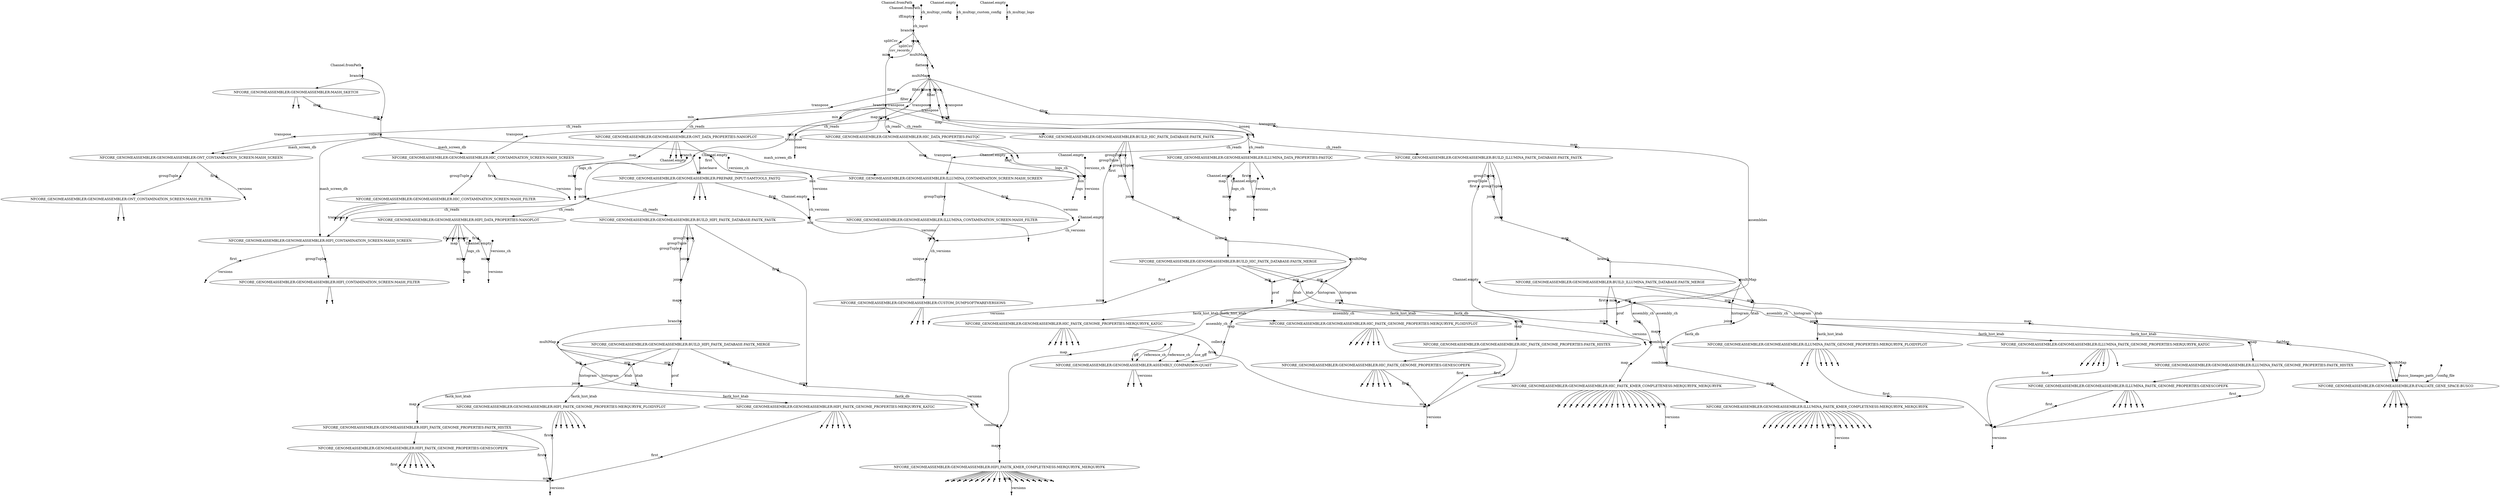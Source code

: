 digraph "genomeassembler_dag" {
v0 [shape=point,label="",fixedsize=true,width=0.1,xlabel="Channel.fromPath"];
v1 [shape=circle,label="",fixedsize=true,width=0.1,xlabel="ifEmpty"];
v0 -> v1;

v1 [shape=circle,label="",fixedsize=true,width=0.1,xlabel="ifEmpty"];
v10 [shape=circle,label="",fixedsize=true,width=0.1,xlabel="branch"];
v1 -> v10 [label="ch_input"];

v2 [shape=point,label="",fixedsize=true,width=0.1,xlabel="Channel.fromPath"];
v3 [shape=point];
v2 -> v3 [label="ch_multiqc_config"];

v4 [shape=point,label="",fixedsize=true,width=0.1,xlabel="Channel.empty"];
v5 [shape=point];
v4 -> v5 [label="ch_multiqc_custom_config"];

v6 [shape=point,label="",fixedsize=true,width=0.1,xlabel="Channel.empty"];
v7 [shape=point];
v6 -> v7 [label="ch_multiqc_logo"];

v8 [shape=point,label="",fixedsize=true,width=0.1,xlabel="Channel.empty"];
v54 [shape=circle,label="",fixedsize=true,width=0.1,xlabel="mix"];
v8 -> v54 [label="ch_versions"];

v9 [shape=point,label="",fixedsize=true,width=0.1,xlabel="Channel.empty"];
v34 [shape=circle,label="",fixedsize=true,width=0.1,xlabel="mix"];
v9 -> v34 [label="ch_versions"];

v10 [shape=circle,label="",fixedsize=true,width=0.1,xlabel="branch"];
v11 [shape=circle,label="",fixedsize=true,width=0.1,xlabel="splitCsv"];
v10 -> v11;

v10 [shape=circle,label="",fixedsize=true,width=0.1,xlabel="branch"];
v15 [shape=circle,label="",fixedsize=true,width=0.1,xlabel="map"];
v10 -> v15;

v10 [shape=circle,label="",fixedsize=true,width=0.1,xlabel="branch"];
v12 [shape=circle,label="",fixedsize=true,width=0.1,xlabel="splitCsv"];
v10 -> v12;

v11 [shape=circle,label="",fixedsize=true,width=0.1,xlabel="splitCsv"];
v13 [shape=circle,label="",fixedsize=true,width=0.1,xlabel="mix"];
v11 -> v13 [label="csv_records"];

v12 [shape=circle,label="",fixedsize=true,width=0.1,xlabel="splitCsv"];
v13 [shape=circle,label="",fixedsize=true,width=0.1,xlabel="mix"];
v12 -> v13;

v13 [shape=circle,label="",fixedsize=true,width=0.1,xlabel="mix"];
v14 [shape=circle,label="",fixedsize=true,width=0.1,xlabel="branch"];
v13 -> v14;

v14 [shape=circle,label="",fixedsize=true,width=0.1,xlabel="branch"];
v44 [shape=circle,label="",fixedsize=true,width=0.1,xlabel="mix"];
v14 -> v44;

v14 [shape=circle,label="",fixedsize=true,width=0.1,xlabel="branch"];
v48 [shape=circle,label="",fixedsize=true,width=0.1,xlabel="mix"];
v14 -> v48;

v14 [shape=circle,label="",fixedsize=true,width=0.1,xlabel="branch"];
v37 [shape=circle,label="",fixedsize=true,width=0.1,xlabel="mix"];
v14 -> v37;

v14 [shape=circle,label="",fixedsize=true,width=0.1,xlabel="branch"];
v40 [shape=circle,label="",fixedsize=true,width=0.1,xlabel="mix"];
v14 -> v40;

v14 [shape=circle,label="",fixedsize=true,width=0.1,xlabel="branch"];
v24 [shape=circle,label="",fixedsize=true,width=0.1,xlabel="mix"];
v14 -> v24;

v14 [shape=circle,label="",fixedsize=true,width=0.1,xlabel="branch"];
v52 [shape=circle,label="",fixedsize=true,width=0.1,xlabel="mix"];
v14 -> v52;

v15 [shape=circle,label="",fixedsize=true,width=0.1,xlabel="map"];
v16 [shape=circle,label="",fixedsize=true,width=0.1,xlabel="multiMap"];
v15 -> v16;

v16 [shape=circle,label="",fixedsize=true,width=0.1,xlabel="multiMap"];
v18 [shape=circle,label="",fixedsize=true,width=0.1,xlabel="flatten"];
v16 -> v18;

v16 [shape=circle,label="",fixedsize=true,width=0.1,xlabel="multiMap"];
v17 [shape=point];
v16 -> v17;

v18 [shape=circle,label="",fixedsize=true,width=0.1,xlabel="flatten"];
v19 [shape=circle,label="",fixedsize=true,width=0.1,xlabel="multiMap"];
v18 -> v19;

v19 [shape=circle,label="",fixedsize=true,width=0.1,xlabel="multiMap"];
v45 [shape=circle,label="",fixedsize=true,width=0.1,xlabel="filter"];
v19 -> v45;

v19 [shape=circle,label="",fixedsize=true,width=0.1,xlabel="multiMap"];
v50 [shape=circle,label="",fixedsize=true,width=0.1,xlabel="filter"];
v19 -> v50;

v19 [shape=circle,label="",fixedsize=true,width=0.1,xlabel="multiMap"];
v20 [shape=circle,label="",fixedsize=true,width=0.1,xlabel="filter"];
v19 -> v20;

v19 [shape=circle,label="",fixedsize=true,width=0.1,xlabel="multiMap"];
v38 [shape=circle,label="",fixedsize=true,width=0.1,xlabel="filter"];
v19 -> v38;

v19 [shape=circle,label="",fixedsize=true,width=0.1,xlabel="multiMap"];
v41 [shape=circle,label="",fixedsize=true,width=0.1,xlabel="filter"];
v19 -> v41;

v19 [shape=circle,label="",fixedsize=true,width=0.1,xlabel="multiMap"];
v23 [shape=circle,label="",fixedsize=true,width=0.1,xlabel="filter"];
v19 -> v23;

v19 [shape=circle,label="",fixedsize=true,width=0.1,xlabel="multiMap"];
v35 [shape=circle,label="",fixedsize=true,width=0.1,xlabel="filter"];
v19 -> v35;

v20 [shape=circle,label="",fixedsize=true,width=0.1,xlabel="filter"];
v21 [shape=circle,label="",fixedsize=true,width=0.1,xlabel="transpose"];
v20 -> v21;

v21 [shape=circle,label="",fixedsize=true,width=0.1,xlabel="transpose"];
v22 [shape=circle,label="",fixedsize=true,width=0.1,xlabel="map"];
v21 -> v22;

v22 [shape=circle,label="",fixedsize=true,width=0.1,xlabel="map"];
v284 [shape=circle,label="",fixedsize=true,width=0.1,xlabel="mix"];
v22 -> v284 [label="assemblies"];

v23 [shape=circle,label="",fixedsize=true,width=0.1,xlabel="filter"];
v24 [shape=circle,label="",fixedsize=true,width=0.1,xlabel="mix"];
v23 -> v24;

v24 [shape=circle,label="",fixedsize=true,width=0.1,xlabel="mix"];
v25 [shape=circle,label="",fixedsize=true,width=0.1,xlabel="transpose"];
v24 -> v25;

v25 [shape=circle,label="",fixedsize=true,width=0.1,xlabel="transpose"];
v26 [shape=circle,label="",fixedsize=true,width=0.1,xlabel="branch"];
v25 -> v26;

v26 [shape=circle,label="",fixedsize=true,width=0.1,xlabel="branch"];
v28 [label="NFCORE_GENOMEASSEMBLER:GENOMEASSEMBLER:PREPARE_INPUT:SAMTOOLS_FASTQ"];
v26 -> v28;

v26 [shape=circle,label="",fixedsize=true,width=0.1,xlabel="branch"];
v32 [shape=circle,label="",fixedsize=true,width=0.1,xlabel="mix"];
v26 -> v32;

v27 [shape=point,label="",fixedsize=true,width=0.1];
v28 [label="NFCORE_GENOMEASSEMBLER:GENOMEASSEMBLER:PREPARE_INPUT:SAMTOOLS_FASTQ"];
v27 -> v28 [label="interleave"];

v28 [label="NFCORE_GENOMEASSEMBLER:GENOMEASSEMBLER:PREPARE_INPUT:SAMTOOLS_FASTQ"];
v32 [shape=circle,label="",fixedsize=true,width=0.1,xlabel="mix"];
v28 -> v32;

v28 [label="NFCORE_GENOMEASSEMBLER:GENOMEASSEMBLER:PREPARE_INPUT:SAMTOOLS_FASTQ"];
v31 [shape=point];
v28 -> v31;

v28 [label="NFCORE_GENOMEASSEMBLER:GENOMEASSEMBLER:PREPARE_INPUT:SAMTOOLS_FASTQ"];
v30 [shape=point];
v28 -> v30;

v28 [label="NFCORE_GENOMEASSEMBLER:GENOMEASSEMBLER:PREPARE_INPUT:SAMTOOLS_FASTQ"];
v29 [shape=point];
v28 -> v29;

v28 [label="NFCORE_GENOMEASSEMBLER:GENOMEASSEMBLER:PREPARE_INPUT:SAMTOOLS_FASTQ"];
v33 [shape=circle,label="",fixedsize=true,width=0.1,xlabel="first"];
v28 -> v33;

v32 [shape=circle,label="",fixedsize=true,width=0.1,xlabel="mix"];
v55 [label="NFCORE_GENOMEASSEMBLER:GENOMEASSEMBLER:BUILD_HIFI_FASTK_DATABASE:FASTK_FASTK"];
v32 -> v55 [label="ch_reads"];

v33 [shape=circle,label="",fixedsize=true,width=0.1,xlabel="first"];
v34 [shape=circle,label="",fixedsize=true,width=0.1,xlabel="mix"];
v33 -> v34;

v34 [shape=circle,label="",fixedsize=true,width=0.1,xlabel="mix"];
v54 [shape=circle,label="",fixedsize=true,width=0.1,xlabel="mix"];
v34 -> v54 [label="versions"];

v35 [shape=circle,label="",fixedsize=true,width=0.1,xlabel="filter"];
v36 [shape=circle,label="",fixedsize=true,width=0.1,xlabel="transpose"];
v35 -> v36;

v36 [shape=circle,label="",fixedsize=true,width=0.1,xlabel="transpose"];
v37 [shape=circle,label="",fixedsize=true,width=0.1,xlabel="mix"];
v36 -> v37;

v37 [shape=circle,label="",fixedsize=true,width=0.1,xlabel="mix"];
v73 [label="NFCORE_GENOMEASSEMBLER:GENOMEASSEMBLER:BUILD_HIC_FASTK_DATABASE:FASTK_FASTK"];
v37 -> v73 [label="ch_reads"];

v38 [shape=circle,label="",fixedsize=true,width=0.1,xlabel="filter"];
v39 [shape=circle,label="",fixedsize=true,width=0.1,xlabel="transpose"];
v38 -> v39;

v39 [shape=circle,label="",fixedsize=true,width=0.1,xlabel="transpose"];
v40 [shape=circle,label="",fixedsize=true,width=0.1,xlabel="mix"];
v39 -> v40;

v40 [shape=circle,label="",fixedsize=true,width=0.1,xlabel="mix"];
v133 [label="NFCORE_GENOMEASSEMBLER:GENOMEASSEMBLER:ONT_DATA_PROPERTIES:NANOPLOT"];
v40 -> v133 [label="ch_reads"];

v41 [shape=circle,label="",fixedsize=true,width=0.1,xlabel="filter"];
v42 [shape=circle,label="",fixedsize=true,width=0.1,xlabel="transpose"];
v41 -> v42;

v42 [shape=circle,label="",fixedsize=true,width=0.1,xlabel="transpose"];
v43 [shape=circle,label="",fixedsize=true,width=0.1,xlabel="map"];
v42 -> v43;

v43 [shape=circle,label="",fixedsize=true,width=0.1,xlabel="map"];
v44 [shape=circle,label="",fixedsize=true,width=0.1,xlabel="mix"];
v43 -> v44;

v44 [shape=circle,label="",fixedsize=true,width=0.1,xlabel="mix"];
v91 [label="NFCORE_GENOMEASSEMBLER:GENOMEASSEMBLER:BUILD_ILLUMINA_FASTK_DATABASE:FASTK_FASTK"];
v44 -> v91 [label="ch_reads"];

v45 [shape=circle,label="",fixedsize=true,width=0.1,xlabel="filter"];
v46 [shape=circle,label="",fixedsize=true,width=0.1,xlabel="transpose"];
v45 -> v46;

v46 [shape=circle,label="",fixedsize=true,width=0.1,xlabel="transpose"];
v47 [shape=circle,label="",fixedsize=true,width=0.1,xlabel="map"];
v46 -> v47;

v47 [shape=circle,label="",fixedsize=true,width=0.1,xlabel="map"];
v48 [shape=circle,label="",fixedsize=true,width=0.1,xlabel="mix"];
v47 -> v48;

v48 [shape=circle,label="",fixedsize=true,width=0.1,xlabel="mix"];
v49 [shape=point];
v48 -> v49 [label="rnaseq"];

v50 [shape=circle,label="",fixedsize=true,width=0.1,xlabel="filter"];
v51 [shape=circle,label="",fixedsize=true,width=0.1,xlabel="transpose"];
v50 -> v51;

v51 [shape=circle,label="",fixedsize=true,width=0.1,xlabel="transpose"];
v52 [shape=circle,label="",fixedsize=true,width=0.1,xlabel="mix"];
v51 -> v52;

v52 [shape=circle,label="",fixedsize=true,width=0.1,xlabel="mix"];
v53 [shape=point];
v52 -> v53 [label="isoseq"];

v54 [shape=circle,label="",fixedsize=true,width=0.1,xlabel="mix"];
v384 [shape=circle,label="",fixedsize=true,width=0.1,xlabel="unique"];
v54 -> v384 [label="ch_versions"];

v55 [label="NFCORE_GENOMEASSEMBLER:GENOMEASSEMBLER:BUILD_HIFI_FASTK_DATABASE:FASTK_FASTK"];
v56 [shape=circle,label="",fixedsize=true,width=0.1,xlabel="groupTuple"];
v55 -> v56;

v55 [label="NFCORE_GENOMEASSEMBLER:GENOMEASSEMBLER:BUILD_HIFI_FASTK_DATABASE:FASTK_FASTK"];
v57 [shape=circle,label="",fixedsize=true,width=0.1,xlabel="groupTuple"];
v55 -> v57;

v55 [label="NFCORE_GENOMEASSEMBLER:GENOMEASSEMBLER:BUILD_HIFI_FASTK_DATABASE:FASTK_FASTK"];
v59 [shape=circle,label="",fixedsize=true,width=0.1,xlabel="groupTuple"];
v55 -> v59;

v55 [label="NFCORE_GENOMEASSEMBLER:GENOMEASSEMBLER:BUILD_HIFI_FASTK_DATABASE:FASTK_FASTK"];
v65 [shape=circle,label="",fixedsize=true,width=0.1,xlabel="first"];
v55 -> v65;

v56 [shape=circle,label="",fixedsize=true,width=0.1,xlabel="groupTuple"];
v58 [shape=circle,label="",fixedsize=true,width=0.1,xlabel="join"];
v56 -> v58;

v57 [shape=circle,label="",fixedsize=true,width=0.1,xlabel="groupTuple"];
v58 [shape=circle,label="",fixedsize=true,width=0.1,xlabel="join"];
v57 -> v58;

v58 [shape=circle,label="",fixedsize=true,width=0.1,xlabel="join"];
v60 [shape=circle,label="",fixedsize=true,width=0.1,xlabel="join"];
v58 -> v60;

v59 [shape=circle,label="",fixedsize=true,width=0.1,xlabel="groupTuple"];
v60 [shape=circle,label="",fixedsize=true,width=0.1,xlabel="join"];
v59 -> v60;

v60 [shape=circle,label="",fixedsize=true,width=0.1,xlabel="join"];
v61 [shape=circle,label="",fixedsize=true,width=0.1,xlabel="map"];
v60 -> v61;

v61 [shape=circle,label="",fixedsize=true,width=0.1,xlabel="map"];
v62 [shape=circle,label="",fixedsize=true,width=0.1,xlabel="branch"];
v61 -> v62;

v62 [shape=circle,label="",fixedsize=true,width=0.1,xlabel="branch"];
v63 [label="NFCORE_GENOMEASSEMBLER:GENOMEASSEMBLER:BUILD_HIFI_FASTK_DATABASE:FASTK_MERGE"];
v62 -> v63;

v62 [shape=circle,label="",fixedsize=true,width=0.1,xlabel="branch"];
v64 [shape=circle,label="",fixedsize=true,width=0.1,xlabel="multiMap"];
v62 -> v64;

v63 [label="NFCORE_GENOMEASSEMBLER:GENOMEASSEMBLER:BUILD_HIFI_FASTK_DATABASE:FASTK_MERGE"];
v69 [shape=circle,label="",fixedsize=true,width=0.1,xlabel="mix"];
v63 -> v69;

v63 [label="NFCORE_GENOMEASSEMBLER:GENOMEASSEMBLER:BUILD_HIFI_FASTK_DATABASE:FASTK_MERGE"];
v70 [shape=circle,label="",fixedsize=true,width=0.1,xlabel="mix"];
v63 -> v70;

v63 [label="NFCORE_GENOMEASSEMBLER:GENOMEASSEMBLER:BUILD_HIFI_FASTK_DATABASE:FASTK_MERGE"];
v71 [shape=circle,label="",fixedsize=true,width=0.1,xlabel="mix"];
v63 -> v71;

v63 [label="NFCORE_GENOMEASSEMBLER:GENOMEASSEMBLER:BUILD_HIFI_FASTK_DATABASE:FASTK_MERGE"];
v66 [shape=circle,label="",fixedsize=true,width=0.1,xlabel="first"];
v63 -> v66;

v64 [shape=circle,label="",fixedsize=true,width=0.1,xlabel="multiMap"];
v69 [shape=circle,label="",fixedsize=true,width=0.1,xlabel="mix"];
v64 -> v69;

v64 [shape=circle,label="",fixedsize=true,width=0.1,xlabel="multiMap"];
v71 [shape=circle,label="",fixedsize=true,width=0.1,xlabel="mix"];
v64 -> v71;

v64 [shape=circle,label="",fixedsize=true,width=0.1,xlabel="multiMap"];
v70 [shape=circle,label="",fixedsize=true,width=0.1,xlabel="mix"];
v64 -> v70;

v65 [shape=circle,label="",fixedsize=true,width=0.1,xlabel="first"];
v67 [shape=circle,label="",fixedsize=true,width=0.1,xlabel="mix"];
v65 -> v67;

v66 [shape=circle,label="",fixedsize=true,width=0.1,xlabel="first"];
v67 [shape=circle,label="",fixedsize=true,width=0.1,xlabel="mix"];
v66 -> v67;

v67 [shape=circle,label="",fixedsize=true,width=0.1,xlabel="mix"];
v68 [shape=point];
v67 -> v68 [label="versions"];

v69 [shape=circle,label="",fixedsize=true,width=0.1,xlabel="mix"];
v153 [shape=circle,label="",fixedsize=true,width=0.1,xlabel="join"];
v69 -> v153 [label="histogram"];

v70 [shape=circle,label="",fixedsize=true,width=0.1,xlabel="mix"];
v153 [shape=circle,label="",fixedsize=true,width=0.1,xlabel="join"];
v70 -> v153 [label="ktab"];

v71 [shape=circle,label="",fixedsize=true,width=0.1,xlabel="mix"];
v72 [shape=point];
v71 -> v72 [label="prof"];

v73 [label="NFCORE_GENOMEASSEMBLER:GENOMEASSEMBLER:BUILD_HIC_FASTK_DATABASE:FASTK_FASTK"];
v74 [shape=circle,label="",fixedsize=true,width=0.1,xlabel="groupTuple"];
v73 -> v74;

v73 [label="NFCORE_GENOMEASSEMBLER:GENOMEASSEMBLER:BUILD_HIC_FASTK_DATABASE:FASTK_FASTK"];
v75 [shape=circle,label="",fixedsize=true,width=0.1,xlabel="groupTuple"];
v73 -> v75;

v73 [label="NFCORE_GENOMEASSEMBLER:GENOMEASSEMBLER:BUILD_HIC_FASTK_DATABASE:FASTK_FASTK"];
v77 [shape=circle,label="",fixedsize=true,width=0.1,xlabel="groupTuple"];
v73 -> v77;

v73 [label="NFCORE_GENOMEASSEMBLER:GENOMEASSEMBLER:BUILD_HIC_FASTK_DATABASE:FASTK_FASTK"];
v83 [shape=circle,label="",fixedsize=true,width=0.1,xlabel="first"];
v73 -> v83;

v74 [shape=circle,label="",fixedsize=true,width=0.1,xlabel="groupTuple"];
v76 [shape=circle,label="",fixedsize=true,width=0.1,xlabel="join"];
v74 -> v76;

v75 [shape=circle,label="",fixedsize=true,width=0.1,xlabel="groupTuple"];
v76 [shape=circle,label="",fixedsize=true,width=0.1,xlabel="join"];
v75 -> v76;

v76 [shape=circle,label="",fixedsize=true,width=0.1,xlabel="join"];
v78 [shape=circle,label="",fixedsize=true,width=0.1,xlabel="join"];
v76 -> v78;

v77 [shape=circle,label="",fixedsize=true,width=0.1,xlabel="groupTuple"];
v78 [shape=circle,label="",fixedsize=true,width=0.1,xlabel="join"];
v77 -> v78;

v78 [shape=circle,label="",fixedsize=true,width=0.1,xlabel="join"];
v79 [shape=circle,label="",fixedsize=true,width=0.1,xlabel="map"];
v78 -> v79;

v79 [shape=circle,label="",fixedsize=true,width=0.1,xlabel="map"];
v80 [shape=circle,label="",fixedsize=true,width=0.1,xlabel="branch"];
v79 -> v80;

v80 [shape=circle,label="",fixedsize=true,width=0.1,xlabel="branch"];
v81 [label="NFCORE_GENOMEASSEMBLER:GENOMEASSEMBLER:BUILD_HIC_FASTK_DATABASE:FASTK_MERGE"];
v80 -> v81;

v80 [shape=circle,label="",fixedsize=true,width=0.1,xlabel="branch"];
v82 [shape=circle,label="",fixedsize=true,width=0.1,xlabel="multiMap"];
v80 -> v82;

v81 [label="NFCORE_GENOMEASSEMBLER:GENOMEASSEMBLER:BUILD_HIC_FASTK_DATABASE:FASTK_MERGE"];
v87 [shape=circle,label="",fixedsize=true,width=0.1,xlabel="mix"];
v81 -> v87;

v81 [label="NFCORE_GENOMEASSEMBLER:GENOMEASSEMBLER:BUILD_HIC_FASTK_DATABASE:FASTK_MERGE"];
v88 [shape=circle,label="",fixedsize=true,width=0.1,xlabel="mix"];
v81 -> v88;

v81 [label="NFCORE_GENOMEASSEMBLER:GENOMEASSEMBLER:BUILD_HIC_FASTK_DATABASE:FASTK_MERGE"];
v89 [shape=circle,label="",fixedsize=true,width=0.1,xlabel="mix"];
v81 -> v89;

v81 [label="NFCORE_GENOMEASSEMBLER:GENOMEASSEMBLER:BUILD_HIC_FASTK_DATABASE:FASTK_MERGE"];
v84 [shape=circle,label="",fixedsize=true,width=0.1,xlabel="first"];
v81 -> v84;

v82 [shape=circle,label="",fixedsize=true,width=0.1,xlabel="multiMap"];
v87 [shape=circle,label="",fixedsize=true,width=0.1,xlabel="mix"];
v82 -> v87;

v82 [shape=circle,label="",fixedsize=true,width=0.1,xlabel="multiMap"];
v89 [shape=circle,label="",fixedsize=true,width=0.1,xlabel="mix"];
v82 -> v89;

v82 [shape=circle,label="",fixedsize=true,width=0.1,xlabel="multiMap"];
v88 [shape=circle,label="",fixedsize=true,width=0.1,xlabel="mix"];
v82 -> v88;

v83 [shape=circle,label="",fixedsize=true,width=0.1,xlabel="first"];
v85 [shape=circle,label="",fixedsize=true,width=0.1,xlabel="mix"];
v83 -> v85;

v84 [shape=circle,label="",fixedsize=true,width=0.1,xlabel="first"];
v85 [shape=circle,label="",fixedsize=true,width=0.1,xlabel="mix"];
v84 -> v85;

v85 [shape=circle,label="",fixedsize=true,width=0.1,xlabel="mix"];
v86 [shape=point];
v85 -> v86 [label="versions"];

v87 [shape=circle,label="",fixedsize=true,width=0.1,xlabel="mix"];
v183 [shape=circle,label="",fixedsize=true,width=0.1,xlabel="join"];
v87 -> v183 [label="histogram"];

v88 [shape=circle,label="",fixedsize=true,width=0.1,xlabel="mix"];
v183 [shape=circle,label="",fixedsize=true,width=0.1,xlabel="join"];
v88 -> v183 [label="ktab"];

v89 [shape=circle,label="",fixedsize=true,width=0.1,xlabel="mix"];
v90 [shape=point];
v89 -> v90 [label="prof"];

v91 [label="NFCORE_GENOMEASSEMBLER:GENOMEASSEMBLER:BUILD_ILLUMINA_FASTK_DATABASE:FASTK_FASTK"];
v92 [shape=circle,label="",fixedsize=true,width=0.1,xlabel="groupTuple"];
v91 -> v92;

v91 [label="NFCORE_GENOMEASSEMBLER:GENOMEASSEMBLER:BUILD_ILLUMINA_FASTK_DATABASE:FASTK_FASTK"];
v93 [shape=circle,label="",fixedsize=true,width=0.1,xlabel="groupTuple"];
v91 -> v93;

v91 [label="NFCORE_GENOMEASSEMBLER:GENOMEASSEMBLER:BUILD_ILLUMINA_FASTK_DATABASE:FASTK_FASTK"];
v95 [shape=circle,label="",fixedsize=true,width=0.1,xlabel="groupTuple"];
v91 -> v95;

v91 [label="NFCORE_GENOMEASSEMBLER:GENOMEASSEMBLER:BUILD_ILLUMINA_FASTK_DATABASE:FASTK_FASTK"];
v101 [shape=circle,label="",fixedsize=true,width=0.1,xlabel="first"];
v91 -> v101;

v92 [shape=circle,label="",fixedsize=true,width=0.1,xlabel="groupTuple"];
v94 [shape=circle,label="",fixedsize=true,width=0.1,xlabel="join"];
v92 -> v94;

v93 [shape=circle,label="",fixedsize=true,width=0.1,xlabel="groupTuple"];
v94 [shape=circle,label="",fixedsize=true,width=0.1,xlabel="join"];
v93 -> v94;

v94 [shape=circle,label="",fixedsize=true,width=0.1,xlabel="join"];
v96 [shape=circle,label="",fixedsize=true,width=0.1,xlabel="join"];
v94 -> v96;

v95 [shape=circle,label="",fixedsize=true,width=0.1,xlabel="groupTuple"];
v96 [shape=circle,label="",fixedsize=true,width=0.1,xlabel="join"];
v95 -> v96;

v96 [shape=circle,label="",fixedsize=true,width=0.1,xlabel="join"];
v97 [shape=circle,label="",fixedsize=true,width=0.1,xlabel="map"];
v96 -> v97;

v97 [shape=circle,label="",fixedsize=true,width=0.1,xlabel="map"];
v98 [shape=circle,label="",fixedsize=true,width=0.1,xlabel="branch"];
v97 -> v98;

v98 [shape=circle,label="",fixedsize=true,width=0.1,xlabel="branch"];
v100 [shape=circle,label="",fixedsize=true,width=0.1,xlabel="multiMap"];
v98 -> v100;

v98 [shape=circle,label="",fixedsize=true,width=0.1,xlabel="branch"];
v99 [label="NFCORE_GENOMEASSEMBLER:GENOMEASSEMBLER:BUILD_ILLUMINA_FASTK_DATABASE:FASTK_MERGE"];
v98 -> v99;

v99 [label="NFCORE_GENOMEASSEMBLER:GENOMEASSEMBLER:BUILD_ILLUMINA_FASTK_DATABASE:FASTK_MERGE"];
v105 [shape=circle,label="",fixedsize=true,width=0.1,xlabel="mix"];
v99 -> v105;

v99 [label="NFCORE_GENOMEASSEMBLER:GENOMEASSEMBLER:BUILD_ILLUMINA_FASTK_DATABASE:FASTK_MERGE"];
v106 [shape=circle,label="",fixedsize=true,width=0.1,xlabel="mix"];
v99 -> v106;

v99 [label="NFCORE_GENOMEASSEMBLER:GENOMEASSEMBLER:BUILD_ILLUMINA_FASTK_DATABASE:FASTK_MERGE"];
v107 [shape=circle,label="",fixedsize=true,width=0.1,xlabel="mix"];
v99 -> v107;

v99 [label="NFCORE_GENOMEASSEMBLER:GENOMEASSEMBLER:BUILD_ILLUMINA_FASTK_DATABASE:FASTK_MERGE"];
v102 [shape=circle,label="",fixedsize=true,width=0.1,xlabel="first"];
v99 -> v102;

v100 [shape=circle,label="",fixedsize=true,width=0.1,xlabel="multiMap"];
v107 [shape=circle,label="",fixedsize=true,width=0.1,xlabel="mix"];
v100 -> v107;

v100 [shape=circle,label="",fixedsize=true,width=0.1,xlabel="multiMap"];
v105 [shape=circle,label="",fixedsize=true,width=0.1,xlabel="mix"];
v100 -> v105;

v100 [shape=circle,label="",fixedsize=true,width=0.1,xlabel="multiMap"];
v106 [shape=circle,label="",fixedsize=true,width=0.1,xlabel="mix"];
v100 -> v106;

v101 [shape=circle,label="",fixedsize=true,width=0.1,xlabel="first"];
v103 [shape=circle,label="",fixedsize=true,width=0.1,xlabel="mix"];
v101 -> v103;

v102 [shape=circle,label="",fixedsize=true,width=0.1,xlabel="first"];
v103 [shape=circle,label="",fixedsize=true,width=0.1,xlabel="mix"];
v102 -> v103;

v103 [shape=circle,label="",fixedsize=true,width=0.1,xlabel="mix"];
v104 [shape=point];
v103 -> v104 [label="versions"];

v105 [shape=circle,label="",fixedsize=true,width=0.1,xlabel="mix"];
v213 [shape=circle,label="",fixedsize=true,width=0.1,xlabel="join"];
v105 -> v213 [label="histogram"];

v106 [shape=circle,label="",fixedsize=true,width=0.1,xlabel="mix"];
v213 [shape=circle,label="",fixedsize=true,width=0.1,xlabel="join"];
v106 -> v213 [label="ktab"];

v107 [shape=circle,label="",fixedsize=true,width=0.1,xlabel="mix"];
v108 [shape=point];
v107 -> v108 [label="prof"];

v109 [shape=point,label="",fixedsize=true,width=0.1,xlabel="Channel.empty"];
v116 [shape=circle,label="",fixedsize=true,width=0.1,xlabel="mix"];
v109 -> v116 [label="logs_ch"];

v110 [shape=point,label="",fixedsize=true,width=0.1,xlabel="Channel.empty"];
v119 [shape=circle,label="",fixedsize=true,width=0.1,xlabel="mix"];
v110 -> v119 [label="versions_ch"];

v32 [shape=circle,label="",fixedsize=true,width=0.1,xlabel="mix"];
v111 [label="NFCORE_GENOMEASSEMBLER:GENOMEASSEMBLER:HIFI_DATA_PROPERTIES:NANOPLOT"];
v32 -> v111 [label="ch_reads"];

v111 [label="NFCORE_GENOMEASSEMBLER:GENOMEASSEMBLER:HIFI_DATA_PROPERTIES:NANOPLOT"];
v114 [shape=point];
v111 -> v114;

v111 [label="NFCORE_GENOMEASSEMBLER:GENOMEASSEMBLER:HIFI_DATA_PROPERTIES:NANOPLOT"];
v113 [shape=point];
v111 -> v113;

v111 [label="NFCORE_GENOMEASSEMBLER:GENOMEASSEMBLER:HIFI_DATA_PROPERTIES:NANOPLOT"];
v112 [shape=point];
v111 -> v112;

v111 [label="NFCORE_GENOMEASSEMBLER:GENOMEASSEMBLER:HIFI_DATA_PROPERTIES:NANOPLOT"];
v115 [shape=circle,label="",fixedsize=true,width=0.1,xlabel="map"];
v111 -> v115;

v111 [label="NFCORE_GENOMEASSEMBLER:GENOMEASSEMBLER:HIFI_DATA_PROPERTIES:NANOPLOT"];
v118 [shape=circle,label="",fixedsize=true,width=0.1,xlabel="first"];
v111 -> v118;

v115 [shape=circle,label="",fixedsize=true,width=0.1,xlabel="map"];
v116 [shape=circle,label="",fixedsize=true,width=0.1,xlabel="mix"];
v115 -> v116;

v116 [shape=circle,label="",fixedsize=true,width=0.1,xlabel="mix"];
v117 [shape=point];
v116 -> v117 [label="logs"];

v118 [shape=circle,label="",fixedsize=true,width=0.1,xlabel="first"];
v119 [shape=circle,label="",fixedsize=true,width=0.1,xlabel="mix"];
v118 -> v119;

v119 [shape=circle,label="",fixedsize=true,width=0.1,xlabel="mix"];
v120 [shape=point];
v119 -> v120 [label="versions"];

v121 [shape=point,label="",fixedsize=true,width=0.1,xlabel="Channel.empty"];
v126 [shape=circle,label="",fixedsize=true,width=0.1,xlabel="mix"];
v121 -> v126 [label="logs_ch"];

v122 [shape=point,label="",fixedsize=true,width=0.1,xlabel="Channel.empty"];
v129 [shape=circle,label="",fixedsize=true,width=0.1,xlabel="mix"];
v122 -> v129 [label="versions_ch"];

v37 [shape=circle,label="",fixedsize=true,width=0.1,xlabel="mix"];
v123 [label="NFCORE_GENOMEASSEMBLER:GENOMEASSEMBLER:HIC_DATA_PROPERTIES:FASTQC"];
v37 -> v123 [label="ch_reads"];

v123 [label="NFCORE_GENOMEASSEMBLER:GENOMEASSEMBLER:HIC_DATA_PROPERTIES:FASTQC"];
v124 [shape=point];
v123 -> v124;

v123 [label="NFCORE_GENOMEASSEMBLER:GENOMEASSEMBLER:HIC_DATA_PROPERTIES:FASTQC"];
v125 [shape=circle,label="",fixedsize=true,width=0.1,xlabel="map"];
v123 -> v125;

v123 [label="NFCORE_GENOMEASSEMBLER:GENOMEASSEMBLER:HIC_DATA_PROPERTIES:FASTQC"];
v128 [shape=circle,label="",fixedsize=true,width=0.1,xlabel="first"];
v123 -> v128;

v125 [shape=circle,label="",fixedsize=true,width=0.1,xlabel="map"];
v126 [shape=circle,label="",fixedsize=true,width=0.1,xlabel="mix"];
v125 -> v126;

v126 [shape=circle,label="",fixedsize=true,width=0.1,xlabel="mix"];
v127 [shape=point];
v126 -> v127 [label="logs"];

v128 [shape=circle,label="",fixedsize=true,width=0.1,xlabel="first"];
v129 [shape=circle,label="",fixedsize=true,width=0.1,xlabel="mix"];
v128 -> v129;

v129 [shape=circle,label="",fixedsize=true,width=0.1,xlabel="mix"];
v130 [shape=point];
v129 -> v130 [label="versions"];

v131 [shape=point,label="",fixedsize=true,width=0.1,xlabel="Channel.empty"];
v138 [shape=circle,label="",fixedsize=true,width=0.1,xlabel="mix"];
v131 -> v138 [label="logs_ch"];

v132 [shape=point,label="",fixedsize=true,width=0.1,xlabel="Channel.empty"];
v141 [shape=circle,label="",fixedsize=true,width=0.1,xlabel="mix"];
v132 -> v141 [label="versions_ch"];

v133 [label="NFCORE_GENOMEASSEMBLER:GENOMEASSEMBLER:ONT_DATA_PROPERTIES:NANOPLOT"];
v136 [shape=point];
v133 -> v136;

v133 [label="NFCORE_GENOMEASSEMBLER:GENOMEASSEMBLER:ONT_DATA_PROPERTIES:NANOPLOT"];
v135 [shape=point];
v133 -> v135;

v133 [label="NFCORE_GENOMEASSEMBLER:GENOMEASSEMBLER:ONT_DATA_PROPERTIES:NANOPLOT"];
v134 [shape=point];
v133 -> v134;

v133 [label="NFCORE_GENOMEASSEMBLER:GENOMEASSEMBLER:ONT_DATA_PROPERTIES:NANOPLOT"];
v137 [shape=circle,label="",fixedsize=true,width=0.1,xlabel="map"];
v133 -> v137;

v133 [label="NFCORE_GENOMEASSEMBLER:GENOMEASSEMBLER:ONT_DATA_PROPERTIES:NANOPLOT"];
v140 [shape=circle,label="",fixedsize=true,width=0.1,xlabel="first"];
v133 -> v140;

v137 [shape=circle,label="",fixedsize=true,width=0.1,xlabel="map"];
v138 [shape=circle,label="",fixedsize=true,width=0.1,xlabel="mix"];
v137 -> v138;

v138 [shape=circle,label="",fixedsize=true,width=0.1,xlabel="mix"];
v139 [shape=point];
v138 -> v139 [label="logs"];

v140 [shape=circle,label="",fixedsize=true,width=0.1,xlabel="first"];
v141 [shape=circle,label="",fixedsize=true,width=0.1,xlabel="mix"];
v140 -> v141;

v141 [shape=circle,label="",fixedsize=true,width=0.1,xlabel="mix"];
v142 [shape=point];
v141 -> v142 [label="versions"];

v143 [shape=point,label="",fixedsize=true,width=0.1,xlabel="Channel.empty"];
v148 [shape=circle,label="",fixedsize=true,width=0.1,xlabel="mix"];
v143 -> v148 [label="logs_ch"];

v144 [shape=point,label="",fixedsize=true,width=0.1,xlabel="Channel.empty"];
v151 [shape=circle,label="",fixedsize=true,width=0.1,xlabel="mix"];
v144 -> v151 [label="versions_ch"];

v44 [shape=circle,label="",fixedsize=true,width=0.1,xlabel="mix"];
v145 [label="NFCORE_GENOMEASSEMBLER:GENOMEASSEMBLER:ILLUMINA_DATA_PROPERTIES:FASTQC"];
v44 -> v145 [label="ch_reads"];

v145 [label="NFCORE_GENOMEASSEMBLER:GENOMEASSEMBLER:ILLUMINA_DATA_PROPERTIES:FASTQC"];
v146 [shape=point];
v145 -> v146;

v145 [label="NFCORE_GENOMEASSEMBLER:GENOMEASSEMBLER:ILLUMINA_DATA_PROPERTIES:FASTQC"];
v147 [shape=circle,label="",fixedsize=true,width=0.1,xlabel="map"];
v145 -> v147;

v145 [label="NFCORE_GENOMEASSEMBLER:GENOMEASSEMBLER:ILLUMINA_DATA_PROPERTIES:FASTQC"];
v150 [shape=circle,label="",fixedsize=true,width=0.1,xlabel="first"];
v145 -> v150;

v147 [shape=circle,label="",fixedsize=true,width=0.1,xlabel="map"];
v148 [shape=circle,label="",fixedsize=true,width=0.1,xlabel="mix"];
v147 -> v148;

v148 [shape=circle,label="",fixedsize=true,width=0.1,xlabel="mix"];
v149 [shape=point];
v148 -> v149 [label="logs"];

v150 [shape=circle,label="",fixedsize=true,width=0.1,xlabel="first"];
v151 [shape=circle,label="",fixedsize=true,width=0.1,xlabel="mix"];
v150 -> v151;

v151 [shape=circle,label="",fixedsize=true,width=0.1,xlabel="mix"];
v152 [shape=point];
v151 -> v152 [label="versions"];

v153 [shape=circle,label="",fixedsize=true,width=0.1,xlabel="join"];
v154 [shape=circle,label="",fixedsize=true,width=0.1,xlabel="map"];
v153 -> v154 [label="fastk_hist_ktab"];

v154 [shape=circle,label="",fixedsize=true,width=0.1,xlabel="map"];
v155 [label="NFCORE_GENOMEASSEMBLER:GENOMEASSEMBLER:HIFI_FASTK_GENOME_PROPERTIES:FASTK_HISTEX"];
v154 -> v155;

v155 [label="NFCORE_GENOMEASSEMBLER:GENOMEASSEMBLER:HIFI_FASTK_GENOME_PROPERTIES:FASTK_HISTEX"];
v156 [label="NFCORE_GENOMEASSEMBLER:GENOMEASSEMBLER:HIFI_FASTK_GENOME_PROPERTIES:GENESCOPEFK"];
v155 -> v156;

v155 [label="NFCORE_GENOMEASSEMBLER:GENOMEASSEMBLER:HIFI_FASTK_GENOME_PROPERTIES:FASTK_HISTEX"];
v177 [shape=circle,label="",fixedsize=true,width=0.1,xlabel="first"];
v155 -> v177;

v156 [label="NFCORE_GENOMEASSEMBLER:GENOMEASSEMBLER:HIFI_FASTK_GENOME_PROPERTIES:GENESCOPEFK"];
v162 [shape=point];
v156 -> v162;

v156 [label="NFCORE_GENOMEASSEMBLER:GENOMEASSEMBLER:HIFI_FASTK_GENOME_PROPERTIES:GENESCOPEFK"];
v161 [shape=point];
v156 -> v161;

v156 [label="NFCORE_GENOMEASSEMBLER:GENOMEASSEMBLER:HIFI_FASTK_GENOME_PROPERTIES:GENESCOPEFK"];
v160 [shape=point];
v156 -> v160;

v156 [label="NFCORE_GENOMEASSEMBLER:GENOMEASSEMBLER:HIFI_FASTK_GENOME_PROPERTIES:GENESCOPEFK"];
v159 [shape=point];
v156 -> v159;

v156 [label="NFCORE_GENOMEASSEMBLER:GENOMEASSEMBLER:HIFI_FASTK_GENOME_PROPERTIES:GENESCOPEFK"];
v158 [shape=point];
v156 -> v158;

v156 [label="NFCORE_GENOMEASSEMBLER:GENOMEASSEMBLER:HIFI_FASTK_GENOME_PROPERTIES:GENESCOPEFK"];
v157 [shape=point];
v156 -> v157;

v156 [label="NFCORE_GENOMEASSEMBLER:GENOMEASSEMBLER:HIFI_FASTK_GENOME_PROPERTIES:GENESCOPEFK"];
v178 [shape=circle,label="",fixedsize=true,width=0.1,xlabel="first"];
v156 -> v178;

v153 [shape=circle,label="",fixedsize=true,width=0.1,xlabel="join"];
v163 [label="NFCORE_GENOMEASSEMBLER:GENOMEASSEMBLER:HIFI_FASTK_GENOME_PROPERTIES:MERQURYFK_PLOIDYPLOT"];
v153 -> v163 [label="fastk_hist_ktab"];

v163 [label="NFCORE_GENOMEASSEMBLER:GENOMEASSEMBLER:HIFI_FASTK_GENOME_PROPERTIES:MERQURYFK_PLOIDYPLOT"];
v169 [shape=point];
v163 -> v169;

v163 [label="NFCORE_GENOMEASSEMBLER:GENOMEASSEMBLER:HIFI_FASTK_GENOME_PROPERTIES:MERQURYFK_PLOIDYPLOT"];
v168 [shape=point];
v163 -> v168;

v163 [label="NFCORE_GENOMEASSEMBLER:GENOMEASSEMBLER:HIFI_FASTK_GENOME_PROPERTIES:MERQURYFK_PLOIDYPLOT"];
v167 [shape=point];
v163 -> v167;

v163 [label="NFCORE_GENOMEASSEMBLER:GENOMEASSEMBLER:HIFI_FASTK_GENOME_PROPERTIES:MERQURYFK_PLOIDYPLOT"];
v166 [shape=point];
v163 -> v166;

v163 [label="NFCORE_GENOMEASSEMBLER:GENOMEASSEMBLER:HIFI_FASTK_GENOME_PROPERTIES:MERQURYFK_PLOIDYPLOT"];
v165 [shape=point];
v163 -> v165;

v163 [label="NFCORE_GENOMEASSEMBLER:GENOMEASSEMBLER:HIFI_FASTK_GENOME_PROPERTIES:MERQURYFK_PLOIDYPLOT"];
v164 [shape=point];
v163 -> v164;

v163 [label="NFCORE_GENOMEASSEMBLER:GENOMEASSEMBLER:HIFI_FASTK_GENOME_PROPERTIES:MERQURYFK_PLOIDYPLOT"];
v179 [shape=circle,label="",fixedsize=true,width=0.1,xlabel="first"];
v163 -> v179;

v153 [shape=circle,label="",fixedsize=true,width=0.1,xlabel="join"];
v170 [label="NFCORE_GENOMEASSEMBLER:GENOMEASSEMBLER:HIFI_FASTK_GENOME_PROPERTIES:MERQURYFK_KATGC"];
v153 -> v170 [label="fastk_hist_ktab"];

v170 [label="NFCORE_GENOMEASSEMBLER:GENOMEASSEMBLER:HIFI_FASTK_GENOME_PROPERTIES:MERQURYFK_KATGC"];
v176 [shape=point];
v170 -> v176;

v170 [label="NFCORE_GENOMEASSEMBLER:GENOMEASSEMBLER:HIFI_FASTK_GENOME_PROPERTIES:MERQURYFK_KATGC"];
v175 [shape=point];
v170 -> v175;

v170 [label="NFCORE_GENOMEASSEMBLER:GENOMEASSEMBLER:HIFI_FASTK_GENOME_PROPERTIES:MERQURYFK_KATGC"];
v174 [shape=point];
v170 -> v174;

v170 [label="NFCORE_GENOMEASSEMBLER:GENOMEASSEMBLER:HIFI_FASTK_GENOME_PROPERTIES:MERQURYFK_KATGC"];
v173 [shape=point];
v170 -> v173;

v170 [label="NFCORE_GENOMEASSEMBLER:GENOMEASSEMBLER:HIFI_FASTK_GENOME_PROPERTIES:MERQURYFK_KATGC"];
v172 [shape=point];
v170 -> v172;

v170 [label="NFCORE_GENOMEASSEMBLER:GENOMEASSEMBLER:HIFI_FASTK_GENOME_PROPERTIES:MERQURYFK_KATGC"];
v171 [shape=point];
v170 -> v171;

v170 [label="NFCORE_GENOMEASSEMBLER:GENOMEASSEMBLER:HIFI_FASTK_GENOME_PROPERTIES:MERQURYFK_KATGC"];
v180 [shape=circle,label="",fixedsize=true,width=0.1,xlabel="first"];
v170 -> v180;

v177 [shape=circle,label="",fixedsize=true,width=0.1,xlabel="first"];
v181 [shape=circle,label="",fixedsize=true,width=0.1,xlabel="mix"];
v177 -> v181;

v178 [shape=circle,label="",fixedsize=true,width=0.1,xlabel="first"];
v181 [shape=circle,label="",fixedsize=true,width=0.1,xlabel="mix"];
v178 -> v181;

v179 [shape=circle,label="",fixedsize=true,width=0.1,xlabel="first"];
v181 [shape=circle,label="",fixedsize=true,width=0.1,xlabel="mix"];
v179 -> v181;

v180 [shape=circle,label="",fixedsize=true,width=0.1,xlabel="first"];
v181 [shape=circle,label="",fixedsize=true,width=0.1,xlabel="mix"];
v180 -> v181;

v181 [shape=circle,label="",fixedsize=true,width=0.1,xlabel="mix"];
v182 [shape=point];
v181 -> v182 [label="versions"];

v183 [shape=circle,label="",fixedsize=true,width=0.1,xlabel="join"];
v184 [shape=circle,label="",fixedsize=true,width=0.1,xlabel="map"];
v183 -> v184 [label="fastk_hist_ktab"];

v184 [shape=circle,label="",fixedsize=true,width=0.1,xlabel="map"];
v185 [label="NFCORE_GENOMEASSEMBLER:GENOMEASSEMBLER:HIC_FASTK_GENOME_PROPERTIES:FASTK_HISTEX"];
v184 -> v185;

v185 [label="NFCORE_GENOMEASSEMBLER:GENOMEASSEMBLER:HIC_FASTK_GENOME_PROPERTIES:FASTK_HISTEX"];
v186 [label="NFCORE_GENOMEASSEMBLER:GENOMEASSEMBLER:HIC_FASTK_GENOME_PROPERTIES:GENESCOPEFK"];
v185 -> v186;

v185 [label="NFCORE_GENOMEASSEMBLER:GENOMEASSEMBLER:HIC_FASTK_GENOME_PROPERTIES:FASTK_HISTEX"];
v207 [shape=circle,label="",fixedsize=true,width=0.1,xlabel="first"];
v185 -> v207;

v186 [label="NFCORE_GENOMEASSEMBLER:GENOMEASSEMBLER:HIC_FASTK_GENOME_PROPERTIES:GENESCOPEFK"];
v192 [shape=point];
v186 -> v192;

v186 [label="NFCORE_GENOMEASSEMBLER:GENOMEASSEMBLER:HIC_FASTK_GENOME_PROPERTIES:GENESCOPEFK"];
v191 [shape=point];
v186 -> v191;

v186 [label="NFCORE_GENOMEASSEMBLER:GENOMEASSEMBLER:HIC_FASTK_GENOME_PROPERTIES:GENESCOPEFK"];
v190 [shape=point];
v186 -> v190;

v186 [label="NFCORE_GENOMEASSEMBLER:GENOMEASSEMBLER:HIC_FASTK_GENOME_PROPERTIES:GENESCOPEFK"];
v189 [shape=point];
v186 -> v189;

v186 [label="NFCORE_GENOMEASSEMBLER:GENOMEASSEMBLER:HIC_FASTK_GENOME_PROPERTIES:GENESCOPEFK"];
v188 [shape=point];
v186 -> v188;

v186 [label="NFCORE_GENOMEASSEMBLER:GENOMEASSEMBLER:HIC_FASTK_GENOME_PROPERTIES:GENESCOPEFK"];
v187 [shape=point];
v186 -> v187;

v186 [label="NFCORE_GENOMEASSEMBLER:GENOMEASSEMBLER:HIC_FASTK_GENOME_PROPERTIES:GENESCOPEFK"];
v208 [shape=circle,label="",fixedsize=true,width=0.1,xlabel="first"];
v186 -> v208;

v183 [shape=circle,label="",fixedsize=true,width=0.1,xlabel="join"];
v193 [label="NFCORE_GENOMEASSEMBLER:GENOMEASSEMBLER:HIC_FASTK_GENOME_PROPERTIES:MERQURYFK_PLOIDYPLOT"];
v183 -> v193 [label="fastk_hist_ktab"];

v193 [label="NFCORE_GENOMEASSEMBLER:GENOMEASSEMBLER:HIC_FASTK_GENOME_PROPERTIES:MERQURYFK_PLOIDYPLOT"];
v199 [shape=point];
v193 -> v199;

v193 [label="NFCORE_GENOMEASSEMBLER:GENOMEASSEMBLER:HIC_FASTK_GENOME_PROPERTIES:MERQURYFK_PLOIDYPLOT"];
v198 [shape=point];
v193 -> v198;

v193 [label="NFCORE_GENOMEASSEMBLER:GENOMEASSEMBLER:HIC_FASTK_GENOME_PROPERTIES:MERQURYFK_PLOIDYPLOT"];
v197 [shape=point];
v193 -> v197;

v193 [label="NFCORE_GENOMEASSEMBLER:GENOMEASSEMBLER:HIC_FASTK_GENOME_PROPERTIES:MERQURYFK_PLOIDYPLOT"];
v196 [shape=point];
v193 -> v196;

v193 [label="NFCORE_GENOMEASSEMBLER:GENOMEASSEMBLER:HIC_FASTK_GENOME_PROPERTIES:MERQURYFK_PLOIDYPLOT"];
v195 [shape=point];
v193 -> v195;

v193 [label="NFCORE_GENOMEASSEMBLER:GENOMEASSEMBLER:HIC_FASTK_GENOME_PROPERTIES:MERQURYFK_PLOIDYPLOT"];
v194 [shape=point];
v193 -> v194;

v193 [label="NFCORE_GENOMEASSEMBLER:GENOMEASSEMBLER:HIC_FASTK_GENOME_PROPERTIES:MERQURYFK_PLOIDYPLOT"];
v209 [shape=circle,label="",fixedsize=true,width=0.1,xlabel="first"];
v193 -> v209;

v183 [shape=circle,label="",fixedsize=true,width=0.1,xlabel="join"];
v200 [label="NFCORE_GENOMEASSEMBLER:GENOMEASSEMBLER:HIC_FASTK_GENOME_PROPERTIES:MERQURYFK_KATGC"];
v183 -> v200 [label="fastk_hist_ktab"];

v200 [label="NFCORE_GENOMEASSEMBLER:GENOMEASSEMBLER:HIC_FASTK_GENOME_PROPERTIES:MERQURYFK_KATGC"];
v206 [shape=point];
v200 -> v206;

v200 [label="NFCORE_GENOMEASSEMBLER:GENOMEASSEMBLER:HIC_FASTK_GENOME_PROPERTIES:MERQURYFK_KATGC"];
v205 [shape=point];
v200 -> v205;

v200 [label="NFCORE_GENOMEASSEMBLER:GENOMEASSEMBLER:HIC_FASTK_GENOME_PROPERTIES:MERQURYFK_KATGC"];
v204 [shape=point];
v200 -> v204;

v200 [label="NFCORE_GENOMEASSEMBLER:GENOMEASSEMBLER:HIC_FASTK_GENOME_PROPERTIES:MERQURYFK_KATGC"];
v203 [shape=point];
v200 -> v203;

v200 [label="NFCORE_GENOMEASSEMBLER:GENOMEASSEMBLER:HIC_FASTK_GENOME_PROPERTIES:MERQURYFK_KATGC"];
v202 [shape=point];
v200 -> v202;

v200 [label="NFCORE_GENOMEASSEMBLER:GENOMEASSEMBLER:HIC_FASTK_GENOME_PROPERTIES:MERQURYFK_KATGC"];
v201 [shape=point];
v200 -> v201;

v200 [label="NFCORE_GENOMEASSEMBLER:GENOMEASSEMBLER:HIC_FASTK_GENOME_PROPERTIES:MERQURYFK_KATGC"];
v210 [shape=circle,label="",fixedsize=true,width=0.1,xlabel="first"];
v200 -> v210;

v207 [shape=circle,label="",fixedsize=true,width=0.1,xlabel="first"];
v211 [shape=circle,label="",fixedsize=true,width=0.1,xlabel="mix"];
v207 -> v211;

v208 [shape=circle,label="",fixedsize=true,width=0.1,xlabel="first"];
v211 [shape=circle,label="",fixedsize=true,width=0.1,xlabel="mix"];
v208 -> v211;

v209 [shape=circle,label="",fixedsize=true,width=0.1,xlabel="first"];
v211 [shape=circle,label="",fixedsize=true,width=0.1,xlabel="mix"];
v209 -> v211;

v210 [shape=circle,label="",fixedsize=true,width=0.1,xlabel="first"];
v211 [shape=circle,label="",fixedsize=true,width=0.1,xlabel="mix"];
v210 -> v211;

v211 [shape=circle,label="",fixedsize=true,width=0.1,xlabel="mix"];
v212 [shape=point];
v211 -> v212 [label="versions"];

v213 [shape=circle,label="",fixedsize=true,width=0.1,xlabel="join"];
v214 [shape=circle,label="",fixedsize=true,width=0.1,xlabel="map"];
v213 -> v214 [label="fastk_hist_ktab"];

v214 [shape=circle,label="",fixedsize=true,width=0.1,xlabel="map"];
v215 [label="NFCORE_GENOMEASSEMBLER:GENOMEASSEMBLER:ILLUMINA_FASTK_GENOME_PROPERTIES:FASTK_HISTEX"];
v214 -> v215;

v215 [label="NFCORE_GENOMEASSEMBLER:GENOMEASSEMBLER:ILLUMINA_FASTK_GENOME_PROPERTIES:FASTK_HISTEX"];
v216 [label="NFCORE_GENOMEASSEMBLER:GENOMEASSEMBLER:ILLUMINA_FASTK_GENOME_PROPERTIES:GENESCOPEFK"];
v215 -> v216;

v215 [label="NFCORE_GENOMEASSEMBLER:GENOMEASSEMBLER:ILLUMINA_FASTK_GENOME_PROPERTIES:FASTK_HISTEX"];
v237 [shape=circle,label="",fixedsize=true,width=0.1,xlabel="first"];
v215 -> v237;

v216 [label="NFCORE_GENOMEASSEMBLER:GENOMEASSEMBLER:ILLUMINA_FASTK_GENOME_PROPERTIES:GENESCOPEFK"];
v222 [shape=point];
v216 -> v222;

v216 [label="NFCORE_GENOMEASSEMBLER:GENOMEASSEMBLER:ILLUMINA_FASTK_GENOME_PROPERTIES:GENESCOPEFK"];
v221 [shape=point];
v216 -> v221;

v216 [label="NFCORE_GENOMEASSEMBLER:GENOMEASSEMBLER:ILLUMINA_FASTK_GENOME_PROPERTIES:GENESCOPEFK"];
v220 [shape=point];
v216 -> v220;

v216 [label="NFCORE_GENOMEASSEMBLER:GENOMEASSEMBLER:ILLUMINA_FASTK_GENOME_PROPERTIES:GENESCOPEFK"];
v219 [shape=point];
v216 -> v219;

v216 [label="NFCORE_GENOMEASSEMBLER:GENOMEASSEMBLER:ILLUMINA_FASTK_GENOME_PROPERTIES:GENESCOPEFK"];
v218 [shape=point];
v216 -> v218;

v216 [label="NFCORE_GENOMEASSEMBLER:GENOMEASSEMBLER:ILLUMINA_FASTK_GENOME_PROPERTIES:GENESCOPEFK"];
v217 [shape=point];
v216 -> v217;

v216 [label="NFCORE_GENOMEASSEMBLER:GENOMEASSEMBLER:ILLUMINA_FASTK_GENOME_PROPERTIES:GENESCOPEFK"];
v238 [shape=circle,label="",fixedsize=true,width=0.1,xlabel="first"];
v216 -> v238;

v213 [shape=circle,label="",fixedsize=true,width=0.1,xlabel="join"];
v223 [label="NFCORE_GENOMEASSEMBLER:GENOMEASSEMBLER:ILLUMINA_FASTK_GENOME_PROPERTIES:MERQURYFK_PLOIDYPLOT"];
v213 -> v223 [label="fastk_hist_ktab"];

v223 [label="NFCORE_GENOMEASSEMBLER:GENOMEASSEMBLER:ILLUMINA_FASTK_GENOME_PROPERTIES:MERQURYFK_PLOIDYPLOT"];
v229 [shape=point];
v223 -> v229;

v223 [label="NFCORE_GENOMEASSEMBLER:GENOMEASSEMBLER:ILLUMINA_FASTK_GENOME_PROPERTIES:MERQURYFK_PLOIDYPLOT"];
v228 [shape=point];
v223 -> v228;

v223 [label="NFCORE_GENOMEASSEMBLER:GENOMEASSEMBLER:ILLUMINA_FASTK_GENOME_PROPERTIES:MERQURYFK_PLOIDYPLOT"];
v227 [shape=point];
v223 -> v227;

v223 [label="NFCORE_GENOMEASSEMBLER:GENOMEASSEMBLER:ILLUMINA_FASTK_GENOME_PROPERTIES:MERQURYFK_PLOIDYPLOT"];
v226 [shape=point];
v223 -> v226;

v223 [label="NFCORE_GENOMEASSEMBLER:GENOMEASSEMBLER:ILLUMINA_FASTK_GENOME_PROPERTIES:MERQURYFK_PLOIDYPLOT"];
v225 [shape=point];
v223 -> v225;

v223 [label="NFCORE_GENOMEASSEMBLER:GENOMEASSEMBLER:ILLUMINA_FASTK_GENOME_PROPERTIES:MERQURYFK_PLOIDYPLOT"];
v224 [shape=point];
v223 -> v224;

v223 [label="NFCORE_GENOMEASSEMBLER:GENOMEASSEMBLER:ILLUMINA_FASTK_GENOME_PROPERTIES:MERQURYFK_PLOIDYPLOT"];
v239 [shape=circle,label="",fixedsize=true,width=0.1,xlabel="first"];
v223 -> v239;

v213 [shape=circle,label="",fixedsize=true,width=0.1,xlabel="join"];
v230 [label="NFCORE_GENOMEASSEMBLER:GENOMEASSEMBLER:ILLUMINA_FASTK_GENOME_PROPERTIES:MERQURYFK_KATGC"];
v213 -> v230 [label="fastk_hist_ktab"];

v230 [label="NFCORE_GENOMEASSEMBLER:GENOMEASSEMBLER:ILLUMINA_FASTK_GENOME_PROPERTIES:MERQURYFK_KATGC"];
v236 [shape=point];
v230 -> v236;

v230 [label="NFCORE_GENOMEASSEMBLER:GENOMEASSEMBLER:ILLUMINA_FASTK_GENOME_PROPERTIES:MERQURYFK_KATGC"];
v235 [shape=point];
v230 -> v235;

v230 [label="NFCORE_GENOMEASSEMBLER:GENOMEASSEMBLER:ILLUMINA_FASTK_GENOME_PROPERTIES:MERQURYFK_KATGC"];
v234 [shape=point];
v230 -> v234;

v230 [label="NFCORE_GENOMEASSEMBLER:GENOMEASSEMBLER:ILLUMINA_FASTK_GENOME_PROPERTIES:MERQURYFK_KATGC"];
v233 [shape=point];
v230 -> v233;

v230 [label="NFCORE_GENOMEASSEMBLER:GENOMEASSEMBLER:ILLUMINA_FASTK_GENOME_PROPERTIES:MERQURYFK_KATGC"];
v232 [shape=point];
v230 -> v232;

v230 [label="NFCORE_GENOMEASSEMBLER:GENOMEASSEMBLER:ILLUMINA_FASTK_GENOME_PROPERTIES:MERQURYFK_KATGC"];
v231 [shape=point];
v230 -> v231;

v230 [label="NFCORE_GENOMEASSEMBLER:GENOMEASSEMBLER:ILLUMINA_FASTK_GENOME_PROPERTIES:MERQURYFK_KATGC"];
v240 [shape=circle,label="",fixedsize=true,width=0.1,xlabel="first"];
v230 -> v240;

v237 [shape=circle,label="",fixedsize=true,width=0.1,xlabel="first"];
v241 [shape=circle,label="",fixedsize=true,width=0.1,xlabel="mix"];
v237 -> v241;

v238 [shape=circle,label="",fixedsize=true,width=0.1,xlabel="first"];
v241 [shape=circle,label="",fixedsize=true,width=0.1,xlabel="mix"];
v238 -> v241;

v239 [shape=circle,label="",fixedsize=true,width=0.1,xlabel="first"];
v241 [shape=circle,label="",fixedsize=true,width=0.1,xlabel="mix"];
v239 -> v241;

v240 [shape=circle,label="",fixedsize=true,width=0.1,xlabel="first"];
v241 [shape=circle,label="",fixedsize=true,width=0.1,xlabel="mix"];
v240 -> v241;

v241 [shape=circle,label="",fixedsize=true,width=0.1,xlabel="mix"];
v242 [shape=point];
v241 -> v242 [label="versions"];

v243 [shape=point,label="",fixedsize=true,width=0.1,xlabel="Channel.fromPath"];
v244 [shape=circle,label="",fixedsize=true,width=0.1,xlabel="branch"];
v243 -> v244;

v244 [shape=circle,label="",fixedsize=true,width=0.1,xlabel="branch"];
v245 [label="NFCORE_GENOMEASSEMBLER:GENOMEASSEMBLER:MASH_SKETCH"];
v244 -> v245;

v244 [shape=circle,label="",fixedsize=true,width=0.1,xlabel="branch"];
v249 [shape=circle,label="",fixedsize=true,width=0.1,xlabel="mix"];
v244 -> v249;

v245 [label="NFCORE_GENOMEASSEMBLER:GENOMEASSEMBLER:MASH_SKETCH"];
v248 [shape=circle,label="",fixedsize=true,width=0.1,xlabel="map"];
v245 -> v248;

v245 [label="NFCORE_GENOMEASSEMBLER:GENOMEASSEMBLER:MASH_SKETCH"];
v247 [shape=point];
v245 -> v247;

v245 [label="NFCORE_GENOMEASSEMBLER:GENOMEASSEMBLER:MASH_SKETCH"];
v246 [shape=point];
v245 -> v246;

v248 [shape=circle,label="",fixedsize=true,width=0.1,xlabel="map"];
v249 [shape=circle,label="",fixedsize=true,width=0.1,xlabel="mix"];
v248 -> v249;

v249 [shape=circle,label="",fixedsize=true,width=0.1,xlabel="mix"];
v250 [shape=circle,label="",fixedsize=true,width=0.1,xlabel="collect"];
v249 -> v250;

v250 [shape=circle,label="",fixedsize=true,width=0.1,xlabel="collect"];
v252 [label="NFCORE_GENOMEASSEMBLER:GENOMEASSEMBLER:HIFI_CONTAMINATION_SCREEN:MASH_SCREEN"];
v250 -> v252 [label="mash_screen_db"];

v32 [shape=circle,label="",fixedsize=true,width=0.1,xlabel="mix"];
v251 [shape=circle,label="",fixedsize=true,width=0.1,xlabel="transpose"];
v32 -> v251 [label="ch_reads"];

v251 [shape=circle,label="",fixedsize=true,width=0.1,xlabel="transpose"];
v252 [label="NFCORE_GENOMEASSEMBLER:GENOMEASSEMBLER:HIFI_CONTAMINATION_SCREEN:MASH_SCREEN"];
v251 -> v252;

v252 [label="NFCORE_GENOMEASSEMBLER:GENOMEASSEMBLER:HIFI_CONTAMINATION_SCREEN:MASH_SCREEN"];
v253 [shape=circle,label="",fixedsize=true,width=0.1,xlabel="groupTuple"];
v252 -> v253;

v252 [label="NFCORE_GENOMEASSEMBLER:GENOMEASSEMBLER:HIFI_CONTAMINATION_SCREEN:MASH_SCREEN"];
v257 [shape=circle,label="",fixedsize=true,width=0.1,xlabel="first"];
v252 -> v257;

v253 [shape=circle,label="",fixedsize=true,width=0.1,xlabel="groupTuple"];
v254 [label="NFCORE_GENOMEASSEMBLER:GENOMEASSEMBLER:HIFI_CONTAMINATION_SCREEN:MASH_FILTER"];
v253 -> v254;

v254 [label="NFCORE_GENOMEASSEMBLER:GENOMEASSEMBLER:HIFI_CONTAMINATION_SCREEN:MASH_FILTER"];
v256 [shape=point];
v254 -> v256;

v254 [label="NFCORE_GENOMEASSEMBLER:GENOMEASSEMBLER:HIFI_CONTAMINATION_SCREEN:MASH_FILTER"];
v255 [shape=point];
v254 -> v255;

v257 [shape=circle,label="",fixedsize=true,width=0.1,xlabel="first"];
v258 [shape=point];
v257 -> v258 [label="versions"];

v37 [shape=circle,label="",fixedsize=true,width=0.1,xlabel="mix"];
v259 [shape=circle,label="",fixedsize=true,width=0.1,xlabel="transpose"];
v37 -> v259 [label="ch_reads"];

v259 [shape=circle,label="",fixedsize=true,width=0.1,xlabel="transpose"];
v260 [label="NFCORE_GENOMEASSEMBLER:GENOMEASSEMBLER:HIC_CONTAMINATION_SCREEN:MASH_SCREEN"];
v259 -> v260;

v250 [shape=circle,label="",fixedsize=true,width=0.1,xlabel="collect"];
v260 [label="NFCORE_GENOMEASSEMBLER:GENOMEASSEMBLER:HIC_CONTAMINATION_SCREEN:MASH_SCREEN"];
v250 -> v260 [label="mash_screen_db"];

v260 [label="NFCORE_GENOMEASSEMBLER:GENOMEASSEMBLER:HIC_CONTAMINATION_SCREEN:MASH_SCREEN"];
v261 [shape=circle,label="",fixedsize=true,width=0.1,xlabel="groupTuple"];
v260 -> v261;

v260 [label="NFCORE_GENOMEASSEMBLER:GENOMEASSEMBLER:HIC_CONTAMINATION_SCREEN:MASH_SCREEN"];
v265 [shape=circle,label="",fixedsize=true,width=0.1,xlabel="first"];
v260 -> v265;

v261 [shape=circle,label="",fixedsize=true,width=0.1,xlabel="groupTuple"];
v262 [label="NFCORE_GENOMEASSEMBLER:GENOMEASSEMBLER:HIC_CONTAMINATION_SCREEN:MASH_FILTER"];
v261 -> v262;

v262 [label="NFCORE_GENOMEASSEMBLER:GENOMEASSEMBLER:HIC_CONTAMINATION_SCREEN:MASH_FILTER"];
v264 [shape=point];
v262 -> v264;

v262 [label="NFCORE_GENOMEASSEMBLER:GENOMEASSEMBLER:HIC_CONTAMINATION_SCREEN:MASH_FILTER"];
v263 [shape=point];
v262 -> v263;

v265 [shape=circle,label="",fixedsize=true,width=0.1,xlabel="first"];
v266 [shape=point];
v265 -> v266 [label="versions"];

v40 [shape=circle,label="",fixedsize=true,width=0.1,xlabel="mix"];
v267 [shape=circle,label="",fixedsize=true,width=0.1,xlabel="transpose"];
v40 -> v267 [label="ch_reads"];

v267 [shape=circle,label="",fixedsize=true,width=0.1,xlabel="transpose"];
v268 [label="NFCORE_GENOMEASSEMBLER:GENOMEASSEMBLER:ONT_CONTAMINATION_SCREEN:MASH_SCREEN"];
v267 -> v268;

v250 [shape=circle,label="",fixedsize=true,width=0.1,xlabel="collect"];
v268 [label="NFCORE_GENOMEASSEMBLER:GENOMEASSEMBLER:ONT_CONTAMINATION_SCREEN:MASH_SCREEN"];
v250 -> v268 [label="mash_screen_db"];

v268 [label="NFCORE_GENOMEASSEMBLER:GENOMEASSEMBLER:ONT_CONTAMINATION_SCREEN:MASH_SCREEN"];
v269 [shape=circle,label="",fixedsize=true,width=0.1,xlabel="groupTuple"];
v268 -> v269;

v268 [label="NFCORE_GENOMEASSEMBLER:GENOMEASSEMBLER:ONT_CONTAMINATION_SCREEN:MASH_SCREEN"];
v273 [shape=circle,label="",fixedsize=true,width=0.1,xlabel="first"];
v268 -> v273;

v269 [shape=circle,label="",fixedsize=true,width=0.1,xlabel="groupTuple"];
v270 [label="NFCORE_GENOMEASSEMBLER:GENOMEASSEMBLER:ONT_CONTAMINATION_SCREEN:MASH_FILTER"];
v269 -> v270;

v270 [label="NFCORE_GENOMEASSEMBLER:GENOMEASSEMBLER:ONT_CONTAMINATION_SCREEN:MASH_FILTER"];
v272 [shape=point];
v270 -> v272;

v270 [label="NFCORE_GENOMEASSEMBLER:GENOMEASSEMBLER:ONT_CONTAMINATION_SCREEN:MASH_FILTER"];
v271 [shape=point];
v270 -> v271;

v273 [shape=circle,label="",fixedsize=true,width=0.1,xlabel="first"];
v274 [shape=point];
v273 -> v274 [label="versions"];

v44 [shape=circle,label="",fixedsize=true,width=0.1,xlabel="mix"];
v275 [shape=circle,label="",fixedsize=true,width=0.1,xlabel="transpose"];
v44 -> v275 [label="ch_reads"];

v275 [shape=circle,label="",fixedsize=true,width=0.1,xlabel="transpose"];
v276 [label="NFCORE_GENOMEASSEMBLER:GENOMEASSEMBLER:ILLUMINA_CONTAMINATION_SCREEN:MASH_SCREEN"];
v275 -> v276;

v250 [shape=circle,label="",fixedsize=true,width=0.1,xlabel="collect"];
v276 [label="NFCORE_GENOMEASSEMBLER:GENOMEASSEMBLER:ILLUMINA_CONTAMINATION_SCREEN:MASH_SCREEN"];
v250 -> v276 [label="mash_screen_db"];

v276 [label="NFCORE_GENOMEASSEMBLER:GENOMEASSEMBLER:ILLUMINA_CONTAMINATION_SCREEN:MASH_SCREEN"];
v277 [shape=circle,label="",fixedsize=true,width=0.1,xlabel="groupTuple"];
v276 -> v277;

v276 [label="NFCORE_GENOMEASSEMBLER:GENOMEASSEMBLER:ILLUMINA_CONTAMINATION_SCREEN:MASH_SCREEN"];
v281 [shape=circle,label="",fixedsize=true,width=0.1,xlabel="first"];
v276 -> v281;

v277 [shape=circle,label="",fixedsize=true,width=0.1,xlabel="groupTuple"];
v278 [label="NFCORE_GENOMEASSEMBLER:GENOMEASSEMBLER:ILLUMINA_CONTAMINATION_SCREEN:MASH_FILTER"];
v277 -> v278;

v278 [label="NFCORE_GENOMEASSEMBLER:GENOMEASSEMBLER:ILLUMINA_CONTAMINATION_SCREEN:MASH_FILTER"];
v280 [shape=point];
v278 -> v280;

v278 [label="NFCORE_GENOMEASSEMBLER:GENOMEASSEMBLER:ILLUMINA_CONTAMINATION_SCREEN:MASH_FILTER"];
v279 [shape=point];
v278 -> v279;

v281 [shape=circle,label="",fixedsize=true,width=0.1,xlabel="first"];
v282 [shape=point];
v281 -> v282 [label="versions"];

v283 [shape=point,label="",fixedsize=true,width=0.1,xlabel="Channel.empty"];
v284 [shape=circle,label="",fixedsize=true,width=0.1,xlabel="mix"];
v283 -> v284;

v284 [shape=circle,label="",fixedsize=true,width=0.1,xlabel="mix"];
v285 [shape=circle,label="",fixedsize=true,width=0.1,xlabel="map"];
v284 -> v285 [label="assembly_ch"];

v285 [shape=circle,label="",fixedsize=true,width=0.1,xlabel="map"];
v286 [shape=circle,label="",fixedsize=true,width=0.1,xlabel="collect"];
v285 -> v286;

v286 [shape=circle,label="",fixedsize=true,width=0.1,xlabel="collect"];
v290 [label="NFCORE_GENOMEASSEMBLER:GENOMEASSEMBLER:ASSEMBLY_COMPARISON:QUAST"];
v286 -> v290;

v287 [shape=point,label="",fixedsize=true,width=0.1];
v290 [label="NFCORE_GENOMEASSEMBLER:GENOMEASSEMBLER:ASSEMBLY_COMPARISON:QUAST"];
v287 -> v290 [label="reference_ch"];

v288 [shape=point,label="",fixedsize=true,width=0.1];
v290 [label="NFCORE_GENOMEASSEMBLER:GENOMEASSEMBLER:ASSEMBLY_COMPARISON:QUAST"];
v288 -> v290 [label="gff"];

v287 [shape=point,label="",fixedsize=true,width=0.1];
v290 [label="NFCORE_GENOMEASSEMBLER:GENOMEASSEMBLER:ASSEMBLY_COMPARISON:QUAST"];
v287 -> v290 [label="reference_ch"];

v289 [shape=point,label="",fixedsize=true,width=0.1];
v290 [label="NFCORE_GENOMEASSEMBLER:GENOMEASSEMBLER:ASSEMBLY_COMPARISON:QUAST"];
v289 -> v290 [label="use_gff"];

v290 [label="NFCORE_GENOMEASSEMBLER:GENOMEASSEMBLER:ASSEMBLY_COMPARISON:QUAST"];
v293 [shape=point];
v290 -> v293;

v290 [label="NFCORE_GENOMEASSEMBLER:GENOMEASSEMBLER:ASSEMBLY_COMPARISON:QUAST"];
v292 [shape=point];
v290 -> v292;

v290 [label="NFCORE_GENOMEASSEMBLER:GENOMEASSEMBLER:ASSEMBLY_COMPARISON:QUAST"];
v291 [shape=point];
v290 -> v291 [label="versions"];

v69 [shape=circle,label="",fixedsize=true,width=0.1,xlabel="mix"];
v294 [shape=circle,label="",fixedsize=true,width=0.1,xlabel="join"];
v69 -> v294 [label="histogram"];

v70 [shape=circle,label="",fixedsize=true,width=0.1,xlabel="mix"];
v294 [shape=circle,label="",fixedsize=true,width=0.1,xlabel="join"];
v70 -> v294 [label="ktab"];

v294 [shape=circle,label="",fixedsize=true,width=0.1,xlabel="join"];
v295 [shape=circle,label="",fixedsize=true,width=0.1,xlabel="map"];
v294 -> v295 [label="fastk_db"];

v295 [shape=circle,label="",fixedsize=true,width=0.1,xlabel="map"];
v297 [shape=circle,label="",fixedsize=true,width=0.1,xlabel="combine"];
v295 -> v297;

v284 [shape=circle,label="",fixedsize=true,width=0.1,xlabel="mix"];
v296 [shape=circle,label="",fixedsize=true,width=0.1,xlabel="map"];
v284 -> v296 [label="assembly_ch"];

v296 [shape=circle,label="",fixedsize=true,width=0.1,xlabel="map"];
v297 [shape=circle,label="",fixedsize=true,width=0.1,xlabel="combine"];
v296 -> v297;

v297 [shape=circle,label="",fixedsize=true,width=0.1,xlabel="combine"];
v298 [shape=circle,label="",fixedsize=true,width=0.1,xlabel="map"];
v297 -> v298;

v298 [shape=circle,label="",fixedsize=true,width=0.1,xlabel="map"];
v299 [label="NFCORE_GENOMEASSEMBLER:GENOMEASSEMBLER:HIFI_FASTK_KMER_COMPLETENESS:MERQURYFK_MERQURYFK"];
v298 -> v299;

v299 [label="NFCORE_GENOMEASSEMBLER:GENOMEASSEMBLER:HIFI_FASTK_KMER_COMPLETENESS:MERQURYFK_MERQURYFK"];
v317 [shape=point];
v299 -> v317;

v299 [label="NFCORE_GENOMEASSEMBLER:GENOMEASSEMBLER:HIFI_FASTK_KMER_COMPLETENESS:MERQURYFK_MERQURYFK"];
v316 [shape=point];
v299 -> v316;

v299 [label="NFCORE_GENOMEASSEMBLER:GENOMEASSEMBLER:HIFI_FASTK_KMER_COMPLETENESS:MERQURYFK_MERQURYFK"];
v315 [shape=point];
v299 -> v315;

v299 [label="NFCORE_GENOMEASSEMBLER:GENOMEASSEMBLER:HIFI_FASTK_KMER_COMPLETENESS:MERQURYFK_MERQURYFK"];
v314 [shape=point];
v299 -> v314;

v299 [label="NFCORE_GENOMEASSEMBLER:GENOMEASSEMBLER:HIFI_FASTK_KMER_COMPLETENESS:MERQURYFK_MERQURYFK"];
v313 [shape=point];
v299 -> v313;

v299 [label="NFCORE_GENOMEASSEMBLER:GENOMEASSEMBLER:HIFI_FASTK_KMER_COMPLETENESS:MERQURYFK_MERQURYFK"];
v312 [shape=point];
v299 -> v312;

v299 [label="NFCORE_GENOMEASSEMBLER:GENOMEASSEMBLER:HIFI_FASTK_KMER_COMPLETENESS:MERQURYFK_MERQURYFK"];
v311 [shape=point];
v299 -> v311;

v299 [label="NFCORE_GENOMEASSEMBLER:GENOMEASSEMBLER:HIFI_FASTK_KMER_COMPLETENESS:MERQURYFK_MERQURYFK"];
v310 [shape=point];
v299 -> v310;

v299 [label="NFCORE_GENOMEASSEMBLER:GENOMEASSEMBLER:HIFI_FASTK_KMER_COMPLETENESS:MERQURYFK_MERQURYFK"];
v309 [shape=point];
v299 -> v309;

v299 [label="NFCORE_GENOMEASSEMBLER:GENOMEASSEMBLER:HIFI_FASTK_KMER_COMPLETENESS:MERQURYFK_MERQURYFK"];
v308 [shape=point];
v299 -> v308;

v299 [label="NFCORE_GENOMEASSEMBLER:GENOMEASSEMBLER:HIFI_FASTK_KMER_COMPLETENESS:MERQURYFK_MERQURYFK"];
v307 [shape=point];
v299 -> v307;

v299 [label="NFCORE_GENOMEASSEMBLER:GENOMEASSEMBLER:HIFI_FASTK_KMER_COMPLETENESS:MERQURYFK_MERQURYFK"];
v306 [shape=point];
v299 -> v306;

v299 [label="NFCORE_GENOMEASSEMBLER:GENOMEASSEMBLER:HIFI_FASTK_KMER_COMPLETENESS:MERQURYFK_MERQURYFK"];
v305 [shape=point];
v299 -> v305;

v299 [label="NFCORE_GENOMEASSEMBLER:GENOMEASSEMBLER:HIFI_FASTK_KMER_COMPLETENESS:MERQURYFK_MERQURYFK"];
v304 [shape=point];
v299 -> v304;

v299 [label="NFCORE_GENOMEASSEMBLER:GENOMEASSEMBLER:HIFI_FASTK_KMER_COMPLETENESS:MERQURYFK_MERQURYFK"];
v303 [shape=point];
v299 -> v303;

v299 [label="NFCORE_GENOMEASSEMBLER:GENOMEASSEMBLER:HIFI_FASTK_KMER_COMPLETENESS:MERQURYFK_MERQURYFK"];
v302 [shape=point];
v299 -> v302;

v299 [label="NFCORE_GENOMEASSEMBLER:GENOMEASSEMBLER:HIFI_FASTK_KMER_COMPLETENESS:MERQURYFK_MERQURYFK"];
v301 [shape=point];
v299 -> v301;

v299 [label="NFCORE_GENOMEASSEMBLER:GENOMEASSEMBLER:HIFI_FASTK_KMER_COMPLETENESS:MERQURYFK_MERQURYFK"];
v300 [shape=point];
v299 -> v300;

v299 [label="NFCORE_GENOMEASSEMBLER:GENOMEASSEMBLER:HIFI_FASTK_KMER_COMPLETENESS:MERQURYFK_MERQURYFK"];
v318 [shape=circle,label="",fixedsize=true,width=0.1,xlabel="first"];
v299 -> v318;

v318 [shape=circle,label="",fixedsize=true,width=0.1,xlabel="first"];
v319 [shape=point];
v318 -> v319 [label="versions"];

v88 [shape=circle,label="",fixedsize=true,width=0.1,xlabel="mix"];
v320 [shape=circle,label="",fixedsize=true,width=0.1,xlabel="join"];
v88 -> v320 [label="ktab"];

v87 [shape=circle,label="",fixedsize=true,width=0.1,xlabel="mix"];
v320 [shape=circle,label="",fixedsize=true,width=0.1,xlabel="join"];
v87 -> v320 [label="histogram"];

v320 [shape=circle,label="",fixedsize=true,width=0.1,xlabel="join"];
v321 [shape=circle,label="",fixedsize=true,width=0.1,xlabel="map"];
v320 -> v321 [label="fastk_db"];

v321 [shape=circle,label="",fixedsize=true,width=0.1,xlabel="map"];
v323 [shape=circle,label="",fixedsize=true,width=0.1,xlabel="combine"];
v321 -> v323;

v284 [shape=circle,label="",fixedsize=true,width=0.1,xlabel="mix"];
v322 [shape=circle,label="",fixedsize=true,width=0.1,xlabel="map"];
v284 -> v322 [label="assembly_ch"];

v322 [shape=circle,label="",fixedsize=true,width=0.1,xlabel="map"];
v323 [shape=circle,label="",fixedsize=true,width=0.1,xlabel="combine"];
v322 -> v323;

v323 [shape=circle,label="",fixedsize=true,width=0.1,xlabel="combine"];
v324 [shape=circle,label="",fixedsize=true,width=0.1,xlabel="map"];
v323 -> v324;

v324 [shape=circle,label="",fixedsize=true,width=0.1,xlabel="map"];
v325 [label="NFCORE_GENOMEASSEMBLER:GENOMEASSEMBLER:HIC_FASTK_KMER_COMPLETENESS:MERQURYFK_MERQURYFK"];
v324 -> v325;

v325 [label="NFCORE_GENOMEASSEMBLER:GENOMEASSEMBLER:HIC_FASTK_KMER_COMPLETENESS:MERQURYFK_MERQURYFK"];
v343 [shape=point];
v325 -> v343;

v325 [label="NFCORE_GENOMEASSEMBLER:GENOMEASSEMBLER:HIC_FASTK_KMER_COMPLETENESS:MERQURYFK_MERQURYFK"];
v342 [shape=point];
v325 -> v342;

v325 [label="NFCORE_GENOMEASSEMBLER:GENOMEASSEMBLER:HIC_FASTK_KMER_COMPLETENESS:MERQURYFK_MERQURYFK"];
v341 [shape=point];
v325 -> v341;

v325 [label="NFCORE_GENOMEASSEMBLER:GENOMEASSEMBLER:HIC_FASTK_KMER_COMPLETENESS:MERQURYFK_MERQURYFK"];
v340 [shape=point];
v325 -> v340;

v325 [label="NFCORE_GENOMEASSEMBLER:GENOMEASSEMBLER:HIC_FASTK_KMER_COMPLETENESS:MERQURYFK_MERQURYFK"];
v339 [shape=point];
v325 -> v339;

v325 [label="NFCORE_GENOMEASSEMBLER:GENOMEASSEMBLER:HIC_FASTK_KMER_COMPLETENESS:MERQURYFK_MERQURYFK"];
v338 [shape=point];
v325 -> v338;

v325 [label="NFCORE_GENOMEASSEMBLER:GENOMEASSEMBLER:HIC_FASTK_KMER_COMPLETENESS:MERQURYFK_MERQURYFK"];
v337 [shape=point];
v325 -> v337;

v325 [label="NFCORE_GENOMEASSEMBLER:GENOMEASSEMBLER:HIC_FASTK_KMER_COMPLETENESS:MERQURYFK_MERQURYFK"];
v336 [shape=point];
v325 -> v336;

v325 [label="NFCORE_GENOMEASSEMBLER:GENOMEASSEMBLER:HIC_FASTK_KMER_COMPLETENESS:MERQURYFK_MERQURYFK"];
v335 [shape=point];
v325 -> v335;

v325 [label="NFCORE_GENOMEASSEMBLER:GENOMEASSEMBLER:HIC_FASTK_KMER_COMPLETENESS:MERQURYFK_MERQURYFK"];
v334 [shape=point];
v325 -> v334;

v325 [label="NFCORE_GENOMEASSEMBLER:GENOMEASSEMBLER:HIC_FASTK_KMER_COMPLETENESS:MERQURYFK_MERQURYFK"];
v333 [shape=point];
v325 -> v333;

v325 [label="NFCORE_GENOMEASSEMBLER:GENOMEASSEMBLER:HIC_FASTK_KMER_COMPLETENESS:MERQURYFK_MERQURYFK"];
v332 [shape=point];
v325 -> v332;

v325 [label="NFCORE_GENOMEASSEMBLER:GENOMEASSEMBLER:HIC_FASTK_KMER_COMPLETENESS:MERQURYFK_MERQURYFK"];
v331 [shape=point];
v325 -> v331;

v325 [label="NFCORE_GENOMEASSEMBLER:GENOMEASSEMBLER:HIC_FASTK_KMER_COMPLETENESS:MERQURYFK_MERQURYFK"];
v330 [shape=point];
v325 -> v330;

v325 [label="NFCORE_GENOMEASSEMBLER:GENOMEASSEMBLER:HIC_FASTK_KMER_COMPLETENESS:MERQURYFK_MERQURYFK"];
v329 [shape=point];
v325 -> v329;

v325 [label="NFCORE_GENOMEASSEMBLER:GENOMEASSEMBLER:HIC_FASTK_KMER_COMPLETENESS:MERQURYFK_MERQURYFK"];
v328 [shape=point];
v325 -> v328;

v325 [label="NFCORE_GENOMEASSEMBLER:GENOMEASSEMBLER:HIC_FASTK_KMER_COMPLETENESS:MERQURYFK_MERQURYFK"];
v327 [shape=point];
v325 -> v327;

v325 [label="NFCORE_GENOMEASSEMBLER:GENOMEASSEMBLER:HIC_FASTK_KMER_COMPLETENESS:MERQURYFK_MERQURYFK"];
v326 [shape=point];
v325 -> v326;

v325 [label="NFCORE_GENOMEASSEMBLER:GENOMEASSEMBLER:HIC_FASTK_KMER_COMPLETENESS:MERQURYFK_MERQURYFK"];
v344 [shape=circle,label="",fixedsize=true,width=0.1,xlabel="first"];
v325 -> v344;

v344 [shape=circle,label="",fixedsize=true,width=0.1,xlabel="first"];
v345 [shape=point];
v344 -> v345 [label="versions"];

v105 [shape=circle,label="",fixedsize=true,width=0.1,xlabel="mix"];
v346 [shape=circle,label="",fixedsize=true,width=0.1,xlabel="join"];
v105 -> v346 [label="histogram"];

v106 [shape=circle,label="",fixedsize=true,width=0.1,xlabel="mix"];
v346 [shape=circle,label="",fixedsize=true,width=0.1,xlabel="join"];
v106 -> v346 [label="ktab"];

v346 [shape=circle,label="",fixedsize=true,width=0.1,xlabel="join"];
v347 [shape=circle,label="",fixedsize=true,width=0.1,xlabel="map"];
v346 -> v347 [label="fastk_db"];

v347 [shape=circle,label="",fixedsize=true,width=0.1,xlabel="map"];
v349 [shape=circle,label="",fixedsize=true,width=0.1,xlabel="combine"];
v347 -> v349;

v284 [shape=circle,label="",fixedsize=true,width=0.1,xlabel="mix"];
v348 [shape=circle,label="",fixedsize=true,width=0.1,xlabel="map"];
v284 -> v348 [label="assembly_ch"];

v348 [shape=circle,label="",fixedsize=true,width=0.1,xlabel="map"];
v349 [shape=circle,label="",fixedsize=true,width=0.1,xlabel="combine"];
v348 -> v349;

v349 [shape=circle,label="",fixedsize=true,width=0.1,xlabel="combine"];
v350 [shape=circle,label="",fixedsize=true,width=0.1,xlabel="map"];
v349 -> v350;

v350 [shape=circle,label="",fixedsize=true,width=0.1,xlabel="map"];
v351 [label="NFCORE_GENOMEASSEMBLER:GENOMEASSEMBLER:ILLUMINA_FASTK_KMER_COMPLETENESS:MERQURYFK_MERQURYFK"];
v350 -> v351;

v351 [label="NFCORE_GENOMEASSEMBLER:GENOMEASSEMBLER:ILLUMINA_FASTK_KMER_COMPLETENESS:MERQURYFK_MERQURYFK"];
v369 [shape=point];
v351 -> v369;

v351 [label="NFCORE_GENOMEASSEMBLER:GENOMEASSEMBLER:ILLUMINA_FASTK_KMER_COMPLETENESS:MERQURYFK_MERQURYFK"];
v368 [shape=point];
v351 -> v368;

v351 [label="NFCORE_GENOMEASSEMBLER:GENOMEASSEMBLER:ILLUMINA_FASTK_KMER_COMPLETENESS:MERQURYFK_MERQURYFK"];
v367 [shape=point];
v351 -> v367;

v351 [label="NFCORE_GENOMEASSEMBLER:GENOMEASSEMBLER:ILLUMINA_FASTK_KMER_COMPLETENESS:MERQURYFK_MERQURYFK"];
v366 [shape=point];
v351 -> v366;

v351 [label="NFCORE_GENOMEASSEMBLER:GENOMEASSEMBLER:ILLUMINA_FASTK_KMER_COMPLETENESS:MERQURYFK_MERQURYFK"];
v365 [shape=point];
v351 -> v365;

v351 [label="NFCORE_GENOMEASSEMBLER:GENOMEASSEMBLER:ILLUMINA_FASTK_KMER_COMPLETENESS:MERQURYFK_MERQURYFK"];
v364 [shape=point];
v351 -> v364;

v351 [label="NFCORE_GENOMEASSEMBLER:GENOMEASSEMBLER:ILLUMINA_FASTK_KMER_COMPLETENESS:MERQURYFK_MERQURYFK"];
v363 [shape=point];
v351 -> v363;

v351 [label="NFCORE_GENOMEASSEMBLER:GENOMEASSEMBLER:ILLUMINA_FASTK_KMER_COMPLETENESS:MERQURYFK_MERQURYFK"];
v362 [shape=point];
v351 -> v362;

v351 [label="NFCORE_GENOMEASSEMBLER:GENOMEASSEMBLER:ILLUMINA_FASTK_KMER_COMPLETENESS:MERQURYFK_MERQURYFK"];
v361 [shape=point];
v351 -> v361;

v351 [label="NFCORE_GENOMEASSEMBLER:GENOMEASSEMBLER:ILLUMINA_FASTK_KMER_COMPLETENESS:MERQURYFK_MERQURYFK"];
v360 [shape=point];
v351 -> v360;

v351 [label="NFCORE_GENOMEASSEMBLER:GENOMEASSEMBLER:ILLUMINA_FASTK_KMER_COMPLETENESS:MERQURYFK_MERQURYFK"];
v359 [shape=point];
v351 -> v359;

v351 [label="NFCORE_GENOMEASSEMBLER:GENOMEASSEMBLER:ILLUMINA_FASTK_KMER_COMPLETENESS:MERQURYFK_MERQURYFK"];
v358 [shape=point];
v351 -> v358;

v351 [label="NFCORE_GENOMEASSEMBLER:GENOMEASSEMBLER:ILLUMINA_FASTK_KMER_COMPLETENESS:MERQURYFK_MERQURYFK"];
v357 [shape=point];
v351 -> v357;

v351 [label="NFCORE_GENOMEASSEMBLER:GENOMEASSEMBLER:ILLUMINA_FASTK_KMER_COMPLETENESS:MERQURYFK_MERQURYFK"];
v356 [shape=point];
v351 -> v356;

v351 [label="NFCORE_GENOMEASSEMBLER:GENOMEASSEMBLER:ILLUMINA_FASTK_KMER_COMPLETENESS:MERQURYFK_MERQURYFK"];
v355 [shape=point];
v351 -> v355;

v351 [label="NFCORE_GENOMEASSEMBLER:GENOMEASSEMBLER:ILLUMINA_FASTK_KMER_COMPLETENESS:MERQURYFK_MERQURYFK"];
v354 [shape=point];
v351 -> v354;

v351 [label="NFCORE_GENOMEASSEMBLER:GENOMEASSEMBLER:ILLUMINA_FASTK_KMER_COMPLETENESS:MERQURYFK_MERQURYFK"];
v353 [shape=point];
v351 -> v353;

v351 [label="NFCORE_GENOMEASSEMBLER:GENOMEASSEMBLER:ILLUMINA_FASTK_KMER_COMPLETENESS:MERQURYFK_MERQURYFK"];
v352 [shape=point];
v351 -> v352;

v351 [label="NFCORE_GENOMEASSEMBLER:GENOMEASSEMBLER:ILLUMINA_FASTK_KMER_COMPLETENESS:MERQURYFK_MERQURYFK"];
v370 [shape=circle,label="",fixedsize=true,width=0.1,xlabel="first"];
v351 -> v370;

v370 [shape=circle,label="",fixedsize=true,width=0.1,xlabel="first"];
v371 [shape=point];
v370 -> v371 [label="versions"];

v284 [shape=circle,label="",fixedsize=true,width=0.1,xlabel="mix"];
v372 [shape=circle,label="",fixedsize=true,width=0.1,xlabel="map"];
v284 -> v372 [label="assembly_ch"];

v372 [shape=circle,label="",fixedsize=true,width=0.1,xlabel="map"];
v373 [shape=circle,label="",fixedsize=true,width=0.1,xlabel="flatMap"];
v372 -> v373;

v373 [shape=circle,label="",fixedsize=true,width=0.1,xlabel="flatMap"];
v374 [shape=circle,label="",fixedsize=true,width=0.1,xlabel="multiMap"];
v373 -> v374;

v374 [shape=circle,label="",fixedsize=true,width=0.1,xlabel="multiMap"];
v377 [label="NFCORE_GENOMEASSEMBLER:GENOMEASSEMBLER:EVALUATE_GENE_SPACE:BUSCO"];
v374 -> v377;

v374 [shape=circle,label="",fixedsize=true,width=0.1,xlabel="multiMap"];
v377 [label="NFCORE_GENOMEASSEMBLER:GENOMEASSEMBLER:EVALUATE_GENE_SPACE:BUSCO"];
v374 -> v377;

v375 [shape=point,label="",fixedsize=true,width=0.1];
v377 [label="NFCORE_GENOMEASSEMBLER:GENOMEASSEMBLER:EVALUATE_GENE_SPACE:BUSCO"];
v375 -> v377 [label="busco_lineages_path"];

v376 [shape=point,label="",fixedsize=true,width=0.1];
v377 [label="NFCORE_GENOMEASSEMBLER:GENOMEASSEMBLER:EVALUATE_GENE_SPACE:BUSCO"];
v376 -> v377 [label="config_file"];

v377 [label="NFCORE_GENOMEASSEMBLER:GENOMEASSEMBLER:EVALUATE_GENE_SPACE:BUSCO"];
v381 [shape=point];
v377 -> v381;

v377 [label="NFCORE_GENOMEASSEMBLER:GENOMEASSEMBLER:EVALUATE_GENE_SPACE:BUSCO"];
v380 [shape=point];
v377 -> v380;

v377 [label="NFCORE_GENOMEASSEMBLER:GENOMEASSEMBLER:EVALUATE_GENE_SPACE:BUSCO"];
v379 [shape=point];
v377 -> v379;

v377 [label="NFCORE_GENOMEASSEMBLER:GENOMEASSEMBLER:EVALUATE_GENE_SPACE:BUSCO"];
v378 [shape=point];
v377 -> v378;

v377 [label="NFCORE_GENOMEASSEMBLER:GENOMEASSEMBLER:EVALUATE_GENE_SPACE:BUSCO"];
v382 [shape=circle,label="",fixedsize=true,width=0.1,xlabel="first"];
v377 -> v382;

v382 [shape=circle,label="",fixedsize=true,width=0.1,xlabel="first"];
v383 [shape=point];
v382 -> v383 [label="versions"];

v384 [shape=circle,label="",fixedsize=true,width=0.1,xlabel="unique"];
v385 [shape=circle,label="",fixedsize=true,width=0.1,xlabel="collectFile"];
v384 -> v385;

v385 [shape=circle,label="",fixedsize=true,width=0.1,xlabel="collectFile"];
v386 [label="NFCORE_GENOMEASSEMBLER:GENOMEASSEMBLER:CUSTOM_DUMPSOFTWAREVERSIONS"];
v385 -> v386;

v386 [label="NFCORE_GENOMEASSEMBLER:GENOMEASSEMBLER:CUSTOM_DUMPSOFTWAREVERSIONS"];
v389 [shape=point];
v386 -> v389;

v386 [label="NFCORE_GENOMEASSEMBLER:GENOMEASSEMBLER:CUSTOM_DUMPSOFTWAREVERSIONS"];
v388 [shape=point];
v386 -> v388;

v386 [label="NFCORE_GENOMEASSEMBLER:GENOMEASSEMBLER:CUSTOM_DUMPSOFTWAREVERSIONS"];
v387 [shape=point];
v386 -> v387;

}
